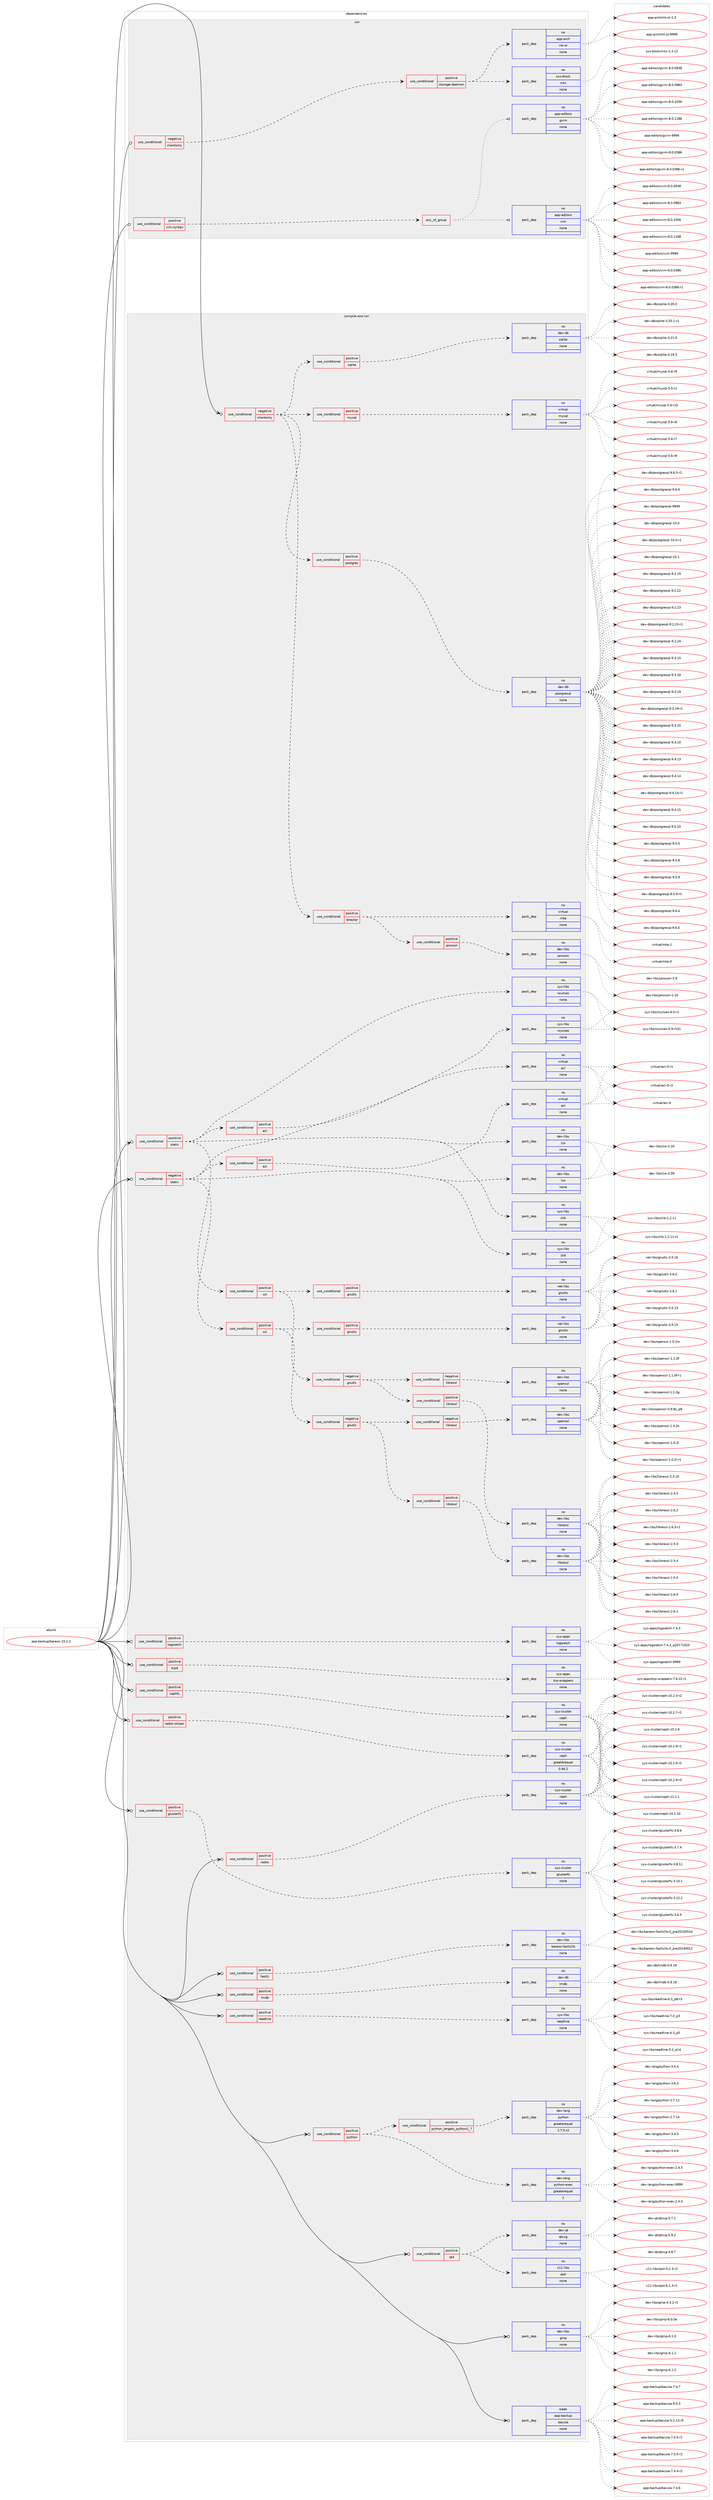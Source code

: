 digraph prolog {

# *************
# Graph options
# *************

newrank=true;
concentrate=true;
compound=true;
graph [rankdir=LR,fontname=Helvetica,fontsize=10,ranksep=1.5];#, ranksep=2.5, nodesep=0.2];
edge  [arrowhead=vee];
node  [fontname=Helvetica,fontsize=10];

# **********
# The ebuild
# **********

subgraph cluster_leftcol {
color=gray;
rank=same;
label=<<i>ebuild</i>>;
id [label="app-backup/bareos-15.2.2", color=red, width=4, href="../app-backup/bareos-15.2.2.svg"];
}

# ****************
# The dependencies
# ****************

subgraph cluster_midcol {
color=gray;
label=<<i>dependencies</i>>;
subgraph cluster_compile {
fillcolor="#eeeeee";
style=filled;
label=<<i>compile</i>>;
}
subgraph cluster_compileandrun {
fillcolor="#eeeeee";
style=filled;
label=<<i>compile and run</i>>;
subgraph cond2778 {
dependency9983 [label=<<TABLE BORDER="0" CELLBORDER="1" CELLSPACING="0" CELLPADDING="4"><TR><TD ROWSPAN="3" CELLPADDING="10">use_conditional</TD></TR><TR><TD>negative</TD></TR><TR><TD>clientonly</TD></TR></TABLE>>, shape=none, color=red];
subgraph cond2779 {
dependency9984 [label=<<TABLE BORDER="0" CELLBORDER="1" CELLSPACING="0" CELLPADDING="4"><TR><TD ROWSPAN="3" CELLPADDING="10">use_conditional</TD></TR><TR><TD>positive</TD></TR><TR><TD>postgres</TD></TR></TABLE>>, shape=none, color=red];
subgraph pack7016 {
dependency9985 [label=<<TABLE BORDER="0" CELLBORDER="1" CELLSPACING="0" CELLPADDING="4" WIDTH="220"><TR><TD ROWSPAN="6" CELLPADDING="30">pack_dep</TD></TR><TR><TD WIDTH="110">no</TD></TR><TR><TD>dev-db</TD></TR><TR><TD>postgresql</TD></TR><TR><TD>none</TD></TR><TR><TD></TD></TR></TABLE>>, shape=none, color=blue];
}
dependency9984:e -> dependency9985:w [weight=20,style="dashed",arrowhead="vee"];
}
dependency9983:e -> dependency9984:w [weight=20,style="dashed",arrowhead="vee"];
subgraph cond2780 {
dependency9986 [label=<<TABLE BORDER="0" CELLBORDER="1" CELLSPACING="0" CELLPADDING="4"><TR><TD ROWSPAN="3" CELLPADDING="10">use_conditional</TD></TR><TR><TD>positive</TD></TR><TR><TD>mysql</TD></TR></TABLE>>, shape=none, color=red];
subgraph pack7017 {
dependency9987 [label=<<TABLE BORDER="0" CELLBORDER="1" CELLSPACING="0" CELLPADDING="4" WIDTH="220"><TR><TD ROWSPAN="6" CELLPADDING="30">pack_dep</TD></TR><TR><TD WIDTH="110">no</TD></TR><TR><TD>virtual</TD></TR><TR><TD>mysql</TD></TR><TR><TD>none</TD></TR><TR><TD></TD></TR></TABLE>>, shape=none, color=blue];
}
dependency9986:e -> dependency9987:w [weight=20,style="dashed",arrowhead="vee"];
}
dependency9983:e -> dependency9986:w [weight=20,style="dashed",arrowhead="vee"];
subgraph cond2781 {
dependency9988 [label=<<TABLE BORDER="0" CELLBORDER="1" CELLSPACING="0" CELLPADDING="4"><TR><TD ROWSPAN="3" CELLPADDING="10">use_conditional</TD></TR><TR><TD>positive</TD></TR><TR><TD>sqlite</TD></TR></TABLE>>, shape=none, color=red];
subgraph pack7018 {
dependency9989 [label=<<TABLE BORDER="0" CELLBORDER="1" CELLSPACING="0" CELLPADDING="4" WIDTH="220"><TR><TD ROWSPAN="6" CELLPADDING="30">pack_dep</TD></TR><TR><TD WIDTH="110">no</TD></TR><TR><TD>dev-db</TD></TR><TR><TD>sqlite</TD></TR><TR><TD>none</TD></TR><TR><TD></TD></TR></TABLE>>, shape=none, color=blue];
}
dependency9988:e -> dependency9989:w [weight=20,style="dashed",arrowhead="vee"];
}
dependency9983:e -> dependency9988:w [weight=20,style="dashed",arrowhead="vee"];
subgraph cond2782 {
dependency9990 [label=<<TABLE BORDER="0" CELLBORDER="1" CELLSPACING="0" CELLPADDING="4"><TR><TD ROWSPAN="3" CELLPADDING="10">use_conditional</TD></TR><TR><TD>positive</TD></TR><TR><TD>director</TD></TR></TABLE>>, shape=none, color=red];
subgraph pack7019 {
dependency9991 [label=<<TABLE BORDER="0" CELLBORDER="1" CELLSPACING="0" CELLPADDING="4" WIDTH="220"><TR><TD ROWSPAN="6" CELLPADDING="30">pack_dep</TD></TR><TR><TD WIDTH="110">no</TD></TR><TR><TD>virtual</TD></TR><TR><TD>mta</TD></TR><TR><TD>none</TD></TR><TR><TD></TD></TR></TABLE>>, shape=none, color=blue];
}
dependency9990:e -> dependency9991:w [weight=20,style="dashed",arrowhead="vee"];
subgraph cond2783 {
dependency9992 [label=<<TABLE BORDER="0" CELLBORDER="1" CELLSPACING="0" CELLPADDING="4"><TR><TD ROWSPAN="3" CELLPADDING="10">use_conditional</TD></TR><TR><TD>positive</TD></TR><TR><TD>jansson</TD></TR></TABLE>>, shape=none, color=red];
subgraph pack7020 {
dependency9993 [label=<<TABLE BORDER="0" CELLBORDER="1" CELLSPACING="0" CELLPADDING="4" WIDTH="220"><TR><TD ROWSPAN="6" CELLPADDING="30">pack_dep</TD></TR><TR><TD WIDTH="110">no</TD></TR><TR><TD>dev-libs</TD></TR><TR><TD>jansson</TD></TR><TR><TD>none</TD></TR><TR><TD></TD></TR></TABLE>>, shape=none, color=blue];
}
dependency9992:e -> dependency9993:w [weight=20,style="dashed",arrowhead="vee"];
}
dependency9990:e -> dependency9992:w [weight=20,style="dashed",arrowhead="vee"];
}
dependency9983:e -> dependency9990:w [weight=20,style="dashed",arrowhead="vee"];
}
id:e -> dependency9983:w [weight=20,style="solid",arrowhead="odotvee"];
subgraph cond2784 {
dependency9994 [label=<<TABLE BORDER="0" CELLBORDER="1" CELLSPACING="0" CELLPADDING="4"><TR><TD ROWSPAN="3" CELLPADDING="10">use_conditional</TD></TR><TR><TD>negative</TD></TR><TR><TD>static</TD></TR></TABLE>>, shape=none, color=red];
subgraph cond2785 {
dependency9995 [label=<<TABLE BORDER="0" CELLBORDER="1" CELLSPACING="0" CELLPADDING="4"><TR><TD ROWSPAN="3" CELLPADDING="10">use_conditional</TD></TR><TR><TD>positive</TD></TR><TR><TD>acl</TD></TR></TABLE>>, shape=none, color=red];
subgraph pack7021 {
dependency9996 [label=<<TABLE BORDER="0" CELLBORDER="1" CELLSPACING="0" CELLPADDING="4" WIDTH="220"><TR><TD ROWSPAN="6" CELLPADDING="30">pack_dep</TD></TR><TR><TD WIDTH="110">no</TD></TR><TR><TD>virtual</TD></TR><TR><TD>acl</TD></TR><TR><TD>none</TD></TR><TR><TD></TD></TR></TABLE>>, shape=none, color=blue];
}
dependency9995:e -> dependency9996:w [weight=20,style="dashed",arrowhead="vee"];
}
dependency9994:e -> dependency9995:w [weight=20,style="dashed",arrowhead="vee"];
subgraph pack7022 {
dependency9997 [label=<<TABLE BORDER="0" CELLBORDER="1" CELLSPACING="0" CELLPADDING="4" WIDTH="220"><TR><TD ROWSPAN="6" CELLPADDING="30">pack_dep</TD></TR><TR><TD WIDTH="110">no</TD></TR><TR><TD>dev-libs</TD></TR><TR><TD>lzo</TD></TR><TR><TD>none</TD></TR><TR><TD></TD></TR></TABLE>>, shape=none, color=blue];
}
dependency9994:e -> dependency9997:w [weight=20,style="dashed",arrowhead="vee"];
subgraph cond2786 {
dependency9998 [label=<<TABLE BORDER="0" CELLBORDER="1" CELLSPACING="0" CELLPADDING="4"><TR><TD ROWSPAN="3" CELLPADDING="10">use_conditional</TD></TR><TR><TD>positive</TD></TR><TR><TD>ssl</TD></TR></TABLE>>, shape=none, color=red];
subgraph cond2787 {
dependency9999 [label=<<TABLE BORDER="0" CELLBORDER="1" CELLSPACING="0" CELLPADDING="4"><TR><TD ROWSPAN="3" CELLPADDING="10">use_conditional</TD></TR><TR><TD>negative</TD></TR><TR><TD>gnutls</TD></TR></TABLE>>, shape=none, color=red];
subgraph cond2788 {
dependency10000 [label=<<TABLE BORDER="0" CELLBORDER="1" CELLSPACING="0" CELLPADDING="4"><TR><TD ROWSPAN="3" CELLPADDING="10">use_conditional</TD></TR><TR><TD>negative</TD></TR><TR><TD>libressl</TD></TR></TABLE>>, shape=none, color=red];
subgraph pack7023 {
dependency10001 [label=<<TABLE BORDER="0" CELLBORDER="1" CELLSPACING="0" CELLPADDING="4" WIDTH="220"><TR><TD ROWSPAN="6" CELLPADDING="30">pack_dep</TD></TR><TR><TD WIDTH="110">no</TD></TR><TR><TD>dev-libs</TD></TR><TR><TD>openssl</TD></TR><TR><TD>none</TD></TR><TR><TD></TD></TR></TABLE>>, shape=none, color=blue];
}
dependency10000:e -> dependency10001:w [weight=20,style="dashed",arrowhead="vee"];
}
dependency9999:e -> dependency10000:w [weight=20,style="dashed",arrowhead="vee"];
subgraph cond2789 {
dependency10002 [label=<<TABLE BORDER="0" CELLBORDER="1" CELLSPACING="0" CELLPADDING="4"><TR><TD ROWSPAN="3" CELLPADDING="10">use_conditional</TD></TR><TR><TD>positive</TD></TR><TR><TD>libressl</TD></TR></TABLE>>, shape=none, color=red];
subgraph pack7024 {
dependency10003 [label=<<TABLE BORDER="0" CELLBORDER="1" CELLSPACING="0" CELLPADDING="4" WIDTH="220"><TR><TD ROWSPAN="6" CELLPADDING="30">pack_dep</TD></TR><TR><TD WIDTH="110">no</TD></TR><TR><TD>dev-libs</TD></TR><TR><TD>libressl</TD></TR><TR><TD>none</TD></TR><TR><TD></TD></TR></TABLE>>, shape=none, color=blue];
}
dependency10002:e -> dependency10003:w [weight=20,style="dashed",arrowhead="vee"];
}
dependency9999:e -> dependency10002:w [weight=20,style="dashed",arrowhead="vee"];
}
dependency9998:e -> dependency9999:w [weight=20,style="dashed",arrowhead="vee"];
subgraph cond2790 {
dependency10004 [label=<<TABLE BORDER="0" CELLBORDER="1" CELLSPACING="0" CELLPADDING="4"><TR><TD ROWSPAN="3" CELLPADDING="10">use_conditional</TD></TR><TR><TD>positive</TD></TR><TR><TD>gnutls</TD></TR></TABLE>>, shape=none, color=red];
subgraph pack7025 {
dependency10005 [label=<<TABLE BORDER="0" CELLBORDER="1" CELLSPACING="0" CELLPADDING="4" WIDTH="220"><TR><TD ROWSPAN="6" CELLPADDING="30">pack_dep</TD></TR><TR><TD WIDTH="110">no</TD></TR><TR><TD>net-libs</TD></TR><TR><TD>gnutls</TD></TR><TR><TD>none</TD></TR><TR><TD></TD></TR></TABLE>>, shape=none, color=blue];
}
dependency10004:e -> dependency10005:w [weight=20,style="dashed",arrowhead="vee"];
}
dependency9998:e -> dependency10004:w [weight=20,style="dashed",arrowhead="vee"];
}
dependency9994:e -> dependency9998:w [weight=20,style="dashed",arrowhead="vee"];
subgraph pack7026 {
dependency10006 [label=<<TABLE BORDER="0" CELLBORDER="1" CELLSPACING="0" CELLPADDING="4" WIDTH="220"><TR><TD ROWSPAN="6" CELLPADDING="30">pack_dep</TD></TR><TR><TD WIDTH="110">no</TD></TR><TR><TD>sys-libs</TD></TR><TR><TD>ncurses</TD></TR><TR><TD>none</TD></TR><TR><TD></TD></TR></TABLE>>, shape=none, color=blue];
}
dependency9994:e -> dependency10006:w [weight=20,style="dashed",arrowhead="vee"];
subgraph pack7027 {
dependency10007 [label=<<TABLE BORDER="0" CELLBORDER="1" CELLSPACING="0" CELLPADDING="4" WIDTH="220"><TR><TD ROWSPAN="6" CELLPADDING="30">pack_dep</TD></TR><TR><TD WIDTH="110">no</TD></TR><TR><TD>sys-libs</TD></TR><TR><TD>zlib</TD></TR><TR><TD>none</TD></TR><TR><TD></TD></TR></TABLE>>, shape=none, color=blue];
}
dependency9994:e -> dependency10007:w [weight=20,style="dashed",arrowhead="vee"];
}
id:e -> dependency9994:w [weight=20,style="solid",arrowhead="odotvee"];
subgraph cond2791 {
dependency10008 [label=<<TABLE BORDER="0" CELLBORDER="1" CELLSPACING="0" CELLPADDING="4"><TR><TD ROWSPAN="3" CELLPADDING="10">use_conditional</TD></TR><TR><TD>positive</TD></TR><TR><TD>cephfs</TD></TR></TABLE>>, shape=none, color=red];
subgraph pack7028 {
dependency10009 [label=<<TABLE BORDER="0" CELLBORDER="1" CELLSPACING="0" CELLPADDING="4" WIDTH="220"><TR><TD ROWSPAN="6" CELLPADDING="30">pack_dep</TD></TR><TR><TD WIDTH="110">no</TD></TR><TR><TD>sys-cluster</TD></TR><TR><TD>ceph</TD></TR><TR><TD>none</TD></TR><TR><TD></TD></TR></TABLE>>, shape=none, color=blue];
}
dependency10008:e -> dependency10009:w [weight=20,style="dashed",arrowhead="vee"];
}
id:e -> dependency10008:w [weight=20,style="solid",arrowhead="odotvee"];
subgraph cond2792 {
dependency10010 [label=<<TABLE BORDER="0" CELLBORDER="1" CELLSPACING="0" CELLPADDING="4"><TR><TD ROWSPAN="3" CELLPADDING="10">use_conditional</TD></TR><TR><TD>positive</TD></TR><TR><TD>fastlz</TD></TR></TABLE>>, shape=none, color=red];
subgraph pack7029 {
dependency10011 [label=<<TABLE BORDER="0" CELLBORDER="1" CELLSPACING="0" CELLPADDING="4" WIDTH="220"><TR><TD ROWSPAN="6" CELLPADDING="30">pack_dep</TD></TR><TR><TD WIDTH="110">no</TD></TR><TR><TD>dev-libs</TD></TR><TR><TD>bareos-fastlzlib</TD></TR><TR><TD>none</TD></TR><TR><TD></TD></TR></TABLE>>, shape=none, color=blue];
}
dependency10010:e -> dependency10011:w [weight=20,style="dashed",arrowhead="vee"];
}
id:e -> dependency10010:w [weight=20,style="solid",arrowhead="odotvee"];
subgraph cond2793 {
dependency10012 [label=<<TABLE BORDER="0" CELLBORDER="1" CELLSPACING="0" CELLPADDING="4"><TR><TD ROWSPAN="3" CELLPADDING="10">use_conditional</TD></TR><TR><TD>positive</TD></TR><TR><TD>glusterfs</TD></TR></TABLE>>, shape=none, color=red];
subgraph pack7030 {
dependency10013 [label=<<TABLE BORDER="0" CELLBORDER="1" CELLSPACING="0" CELLPADDING="4" WIDTH="220"><TR><TD ROWSPAN="6" CELLPADDING="30">pack_dep</TD></TR><TR><TD WIDTH="110">no</TD></TR><TR><TD>sys-cluster</TD></TR><TR><TD>glusterfs</TD></TR><TR><TD>none</TD></TR><TR><TD></TD></TR></TABLE>>, shape=none, color=blue];
}
dependency10012:e -> dependency10013:w [weight=20,style="dashed",arrowhead="vee"];
}
id:e -> dependency10012:w [weight=20,style="solid",arrowhead="odotvee"];
subgraph cond2794 {
dependency10014 [label=<<TABLE BORDER="0" CELLBORDER="1" CELLSPACING="0" CELLPADDING="4"><TR><TD ROWSPAN="3" CELLPADDING="10">use_conditional</TD></TR><TR><TD>positive</TD></TR><TR><TD>lmdb</TD></TR></TABLE>>, shape=none, color=red];
subgraph pack7031 {
dependency10015 [label=<<TABLE BORDER="0" CELLBORDER="1" CELLSPACING="0" CELLPADDING="4" WIDTH="220"><TR><TD ROWSPAN="6" CELLPADDING="30">pack_dep</TD></TR><TR><TD WIDTH="110">no</TD></TR><TR><TD>dev-db</TD></TR><TR><TD>lmdb</TD></TR><TR><TD>none</TD></TR><TR><TD></TD></TR></TABLE>>, shape=none, color=blue];
}
dependency10014:e -> dependency10015:w [weight=20,style="dashed",arrowhead="vee"];
}
id:e -> dependency10014:w [weight=20,style="solid",arrowhead="odotvee"];
subgraph cond2795 {
dependency10016 [label=<<TABLE BORDER="0" CELLBORDER="1" CELLSPACING="0" CELLPADDING="4"><TR><TD ROWSPAN="3" CELLPADDING="10">use_conditional</TD></TR><TR><TD>positive</TD></TR><TR><TD>logwatch</TD></TR></TABLE>>, shape=none, color=red];
subgraph pack7032 {
dependency10017 [label=<<TABLE BORDER="0" CELLBORDER="1" CELLSPACING="0" CELLPADDING="4" WIDTH="220"><TR><TD ROWSPAN="6" CELLPADDING="30">pack_dep</TD></TR><TR><TD WIDTH="110">no</TD></TR><TR><TD>sys-apps</TD></TR><TR><TD>logwatch</TD></TR><TR><TD>none</TD></TR><TR><TD></TD></TR></TABLE>>, shape=none, color=blue];
}
dependency10016:e -> dependency10017:w [weight=20,style="dashed",arrowhead="vee"];
}
id:e -> dependency10016:w [weight=20,style="solid",arrowhead="odotvee"];
subgraph cond2796 {
dependency10018 [label=<<TABLE BORDER="0" CELLBORDER="1" CELLSPACING="0" CELLPADDING="4"><TR><TD ROWSPAN="3" CELLPADDING="10">use_conditional</TD></TR><TR><TD>positive</TD></TR><TR><TD>python</TD></TR></TABLE>>, shape=none, color=red];
subgraph cond2797 {
dependency10019 [label=<<TABLE BORDER="0" CELLBORDER="1" CELLSPACING="0" CELLPADDING="4"><TR><TD ROWSPAN="3" CELLPADDING="10">use_conditional</TD></TR><TR><TD>positive</TD></TR><TR><TD>python_targets_python2_7</TD></TR></TABLE>>, shape=none, color=red];
subgraph pack7033 {
dependency10020 [label=<<TABLE BORDER="0" CELLBORDER="1" CELLSPACING="0" CELLPADDING="4" WIDTH="220"><TR><TD ROWSPAN="6" CELLPADDING="30">pack_dep</TD></TR><TR><TD WIDTH="110">no</TD></TR><TR><TD>dev-lang</TD></TR><TR><TD>python</TD></TR><TR><TD>greaterequal</TD></TR><TR><TD>2.7.5-r2</TD></TR></TABLE>>, shape=none, color=blue];
}
dependency10019:e -> dependency10020:w [weight=20,style="dashed",arrowhead="vee"];
}
dependency10018:e -> dependency10019:w [weight=20,style="dashed",arrowhead="vee"];
subgraph pack7034 {
dependency10021 [label=<<TABLE BORDER="0" CELLBORDER="1" CELLSPACING="0" CELLPADDING="4" WIDTH="220"><TR><TD ROWSPAN="6" CELLPADDING="30">pack_dep</TD></TR><TR><TD WIDTH="110">no</TD></TR><TR><TD>dev-lang</TD></TR><TR><TD>python-exec</TD></TR><TR><TD>greaterequal</TD></TR><TR><TD>2</TD></TR></TABLE>>, shape=none, color=blue];
}
dependency10018:e -> dependency10021:w [weight=20,style="dashed",arrowhead="vee"];
}
id:e -> dependency10018:w [weight=20,style="solid",arrowhead="odotvee"];
subgraph cond2798 {
dependency10022 [label=<<TABLE BORDER="0" CELLBORDER="1" CELLSPACING="0" CELLPADDING="4"><TR><TD ROWSPAN="3" CELLPADDING="10">use_conditional</TD></TR><TR><TD>positive</TD></TR><TR><TD>qt4</TD></TR></TABLE>>, shape=none, color=red];
subgraph pack7035 {
dependency10023 [label=<<TABLE BORDER="0" CELLBORDER="1" CELLSPACING="0" CELLPADDING="4" WIDTH="220"><TR><TD ROWSPAN="6" CELLPADDING="30">pack_dep</TD></TR><TR><TD WIDTH="110">no</TD></TR><TR><TD>dev-qt</TD></TR><TR><TD>qtsvg</TD></TR><TR><TD>none</TD></TR><TR><TD></TD></TR></TABLE>>, shape=none, color=blue];
}
dependency10022:e -> dependency10023:w [weight=20,style="dashed",arrowhead="vee"];
subgraph pack7036 {
dependency10024 [label=<<TABLE BORDER="0" CELLBORDER="1" CELLSPACING="0" CELLPADDING="4" WIDTH="220"><TR><TD ROWSPAN="6" CELLPADDING="30">pack_dep</TD></TR><TR><TD WIDTH="110">no</TD></TR><TR><TD>x11-libs</TD></TR><TR><TD>qwt</TD></TR><TR><TD>none</TD></TR><TR><TD></TD></TR></TABLE>>, shape=none, color=blue];
}
dependency10022:e -> dependency10024:w [weight=20,style="dashed",arrowhead="vee"];
}
id:e -> dependency10022:w [weight=20,style="solid",arrowhead="odotvee"];
subgraph cond2799 {
dependency10025 [label=<<TABLE BORDER="0" CELLBORDER="1" CELLSPACING="0" CELLPADDING="4"><TR><TD ROWSPAN="3" CELLPADDING="10">use_conditional</TD></TR><TR><TD>positive</TD></TR><TR><TD>rados</TD></TR></TABLE>>, shape=none, color=red];
subgraph pack7037 {
dependency10026 [label=<<TABLE BORDER="0" CELLBORDER="1" CELLSPACING="0" CELLPADDING="4" WIDTH="220"><TR><TD ROWSPAN="6" CELLPADDING="30">pack_dep</TD></TR><TR><TD WIDTH="110">no</TD></TR><TR><TD>sys-cluster</TD></TR><TR><TD>ceph</TD></TR><TR><TD>none</TD></TR><TR><TD></TD></TR></TABLE>>, shape=none, color=blue];
}
dependency10025:e -> dependency10026:w [weight=20,style="dashed",arrowhead="vee"];
}
id:e -> dependency10025:w [weight=20,style="solid",arrowhead="odotvee"];
subgraph cond2800 {
dependency10027 [label=<<TABLE BORDER="0" CELLBORDER="1" CELLSPACING="0" CELLPADDING="4"><TR><TD ROWSPAN="3" CELLPADDING="10">use_conditional</TD></TR><TR><TD>positive</TD></TR><TR><TD>rados-striper</TD></TR></TABLE>>, shape=none, color=red];
subgraph pack7038 {
dependency10028 [label=<<TABLE BORDER="0" CELLBORDER="1" CELLSPACING="0" CELLPADDING="4" WIDTH="220"><TR><TD ROWSPAN="6" CELLPADDING="30">pack_dep</TD></TR><TR><TD WIDTH="110">no</TD></TR><TR><TD>sys-cluster</TD></TR><TR><TD>ceph</TD></TR><TR><TD>greaterequal</TD></TR><TR><TD>0.94.2</TD></TR></TABLE>>, shape=none, color=blue];
}
dependency10027:e -> dependency10028:w [weight=20,style="dashed",arrowhead="vee"];
}
id:e -> dependency10027:w [weight=20,style="solid",arrowhead="odotvee"];
subgraph cond2801 {
dependency10029 [label=<<TABLE BORDER="0" CELLBORDER="1" CELLSPACING="0" CELLPADDING="4"><TR><TD ROWSPAN="3" CELLPADDING="10">use_conditional</TD></TR><TR><TD>positive</TD></TR><TR><TD>readline</TD></TR></TABLE>>, shape=none, color=red];
subgraph pack7039 {
dependency10030 [label=<<TABLE BORDER="0" CELLBORDER="1" CELLSPACING="0" CELLPADDING="4" WIDTH="220"><TR><TD ROWSPAN="6" CELLPADDING="30">pack_dep</TD></TR><TR><TD WIDTH="110">no</TD></TR><TR><TD>sys-libs</TD></TR><TR><TD>readline</TD></TR><TR><TD>none</TD></TR><TR><TD></TD></TR></TABLE>>, shape=none, color=blue];
}
dependency10029:e -> dependency10030:w [weight=20,style="dashed",arrowhead="vee"];
}
id:e -> dependency10029:w [weight=20,style="solid",arrowhead="odotvee"];
subgraph cond2802 {
dependency10031 [label=<<TABLE BORDER="0" CELLBORDER="1" CELLSPACING="0" CELLPADDING="4"><TR><TD ROWSPAN="3" CELLPADDING="10">use_conditional</TD></TR><TR><TD>positive</TD></TR><TR><TD>static</TD></TR></TABLE>>, shape=none, color=red];
subgraph cond2803 {
dependency10032 [label=<<TABLE BORDER="0" CELLBORDER="1" CELLSPACING="0" CELLPADDING="4"><TR><TD ROWSPAN="3" CELLPADDING="10">use_conditional</TD></TR><TR><TD>positive</TD></TR><TR><TD>acl</TD></TR></TABLE>>, shape=none, color=red];
subgraph pack7040 {
dependency10033 [label=<<TABLE BORDER="0" CELLBORDER="1" CELLSPACING="0" CELLPADDING="4" WIDTH="220"><TR><TD ROWSPAN="6" CELLPADDING="30">pack_dep</TD></TR><TR><TD WIDTH="110">no</TD></TR><TR><TD>virtual</TD></TR><TR><TD>acl</TD></TR><TR><TD>none</TD></TR><TR><TD></TD></TR></TABLE>>, shape=none, color=blue];
}
dependency10032:e -> dependency10033:w [weight=20,style="dashed",arrowhead="vee"];
}
dependency10031:e -> dependency10032:w [weight=20,style="dashed",arrowhead="vee"];
subgraph pack7041 {
dependency10034 [label=<<TABLE BORDER="0" CELLBORDER="1" CELLSPACING="0" CELLPADDING="4" WIDTH="220"><TR><TD ROWSPAN="6" CELLPADDING="30">pack_dep</TD></TR><TR><TD WIDTH="110">no</TD></TR><TR><TD>sys-libs</TD></TR><TR><TD>zlib</TD></TR><TR><TD>none</TD></TR><TR><TD></TD></TR></TABLE>>, shape=none, color=blue];
}
dependency10031:e -> dependency10034:w [weight=20,style="dashed",arrowhead="vee"];
subgraph pack7042 {
dependency10035 [label=<<TABLE BORDER="0" CELLBORDER="1" CELLSPACING="0" CELLPADDING="4" WIDTH="220"><TR><TD ROWSPAN="6" CELLPADDING="30">pack_dep</TD></TR><TR><TD WIDTH="110">no</TD></TR><TR><TD>dev-libs</TD></TR><TR><TD>lzo</TD></TR><TR><TD>none</TD></TR><TR><TD></TD></TR></TABLE>>, shape=none, color=blue];
}
dependency10031:e -> dependency10035:w [weight=20,style="dashed",arrowhead="vee"];
subgraph pack7043 {
dependency10036 [label=<<TABLE BORDER="0" CELLBORDER="1" CELLSPACING="0" CELLPADDING="4" WIDTH="220"><TR><TD ROWSPAN="6" CELLPADDING="30">pack_dep</TD></TR><TR><TD WIDTH="110">no</TD></TR><TR><TD>sys-libs</TD></TR><TR><TD>ncurses</TD></TR><TR><TD>none</TD></TR><TR><TD></TD></TR></TABLE>>, shape=none, color=blue];
}
dependency10031:e -> dependency10036:w [weight=20,style="dashed",arrowhead="vee"];
subgraph cond2804 {
dependency10037 [label=<<TABLE BORDER="0" CELLBORDER="1" CELLSPACING="0" CELLPADDING="4"><TR><TD ROWSPAN="3" CELLPADDING="10">use_conditional</TD></TR><TR><TD>positive</TD></TR><TR><TD>ssl</TD></TR></TABLE>>, shape=none, color=red];
subgraph cond2805 {
dependency10038 [label=<<TABLE BORDER="0" CELLBORDER="1" CELLSPACING="0" CELLPADDING="4"><TR><TD ROWSPAN="3" CELLPADDING="10">use_conditional</TD></TR><TR><TD>negative</TD></TR><TR><TD>gnutls</TD></TR></TABLE>>, shape=none, color=red];
subgraph cond2806 {
dependency10039 [label=<<TABLE BORDER="0" CELLBORDER="1" CELLSPACING="0" CELLPADDING="4"><TR><TD ROWSPAN="3" CELLPADDING="10">use_conditional</TD></TR><TR><TD>negative</TD></TR><TR><TD>libressl</TD></TR></TABLE>>, shape=none, color=red];
subgraph pack7044 {
dependency10040 [label=<<TABLE BORDER="0" CELLBORDER="1" CELLSPACING="0" CELLPADDING="4" WIDTH="220"><TR><TD ROWSPAN="6" CELLPADDING="30">pack_dep</TD></TR><TR><TD WIDTH="110">no</TD></TR><TR><TD>dev-libs</TD></TR><TR><TD>openssl</TD></TR><TR><TD>none</TD></TR><TR><TD></TD></TR></TABLE>>, shape=none, color=blue];
}
dependency10039:e -> dependency10040:w [weight=20,style="dashed",arrowhead="vee"];
}
dependency10038:e -> dependency10039:w [weight=20,style="dashed",arrowhead="vee"];
subgraph cond2807 {
dependency10041 [label=<<TABLE BORDER="0" CELLBORDER="1" CELLSPACING="0" CELLPADDING="4"><TR><TD ROWSPAN="3" CELLPADDING="10">use_conditional</TD></TR><TR><TD>positive</TD></TR><TR><TD>libressl</TD></TR></TABLE>>, shape=none, color=red];
subgraph pack7045 {
dependency10042 [label=<<TABLE BORDER="0" CELLBORDER="1" CELLSPACING="0" CELLPADDING="4" WIDTH="220"><TR><TD ROWSPAN="6" CELLPADDING="30">pack_dep</TD></TR><TR><TD WIDTH="110">no</TD></TR><TR><TD>dev-libs</TD></TR><TR><TD>libressl</TD></TR><TR><TD>none</TD></TR><TR><TD></TD></TR></TABLE>>, shape=none, color=blue];
}
dependency10041:e -> dependency10042:w [weight=20,style="dashed",arrowhead="vee"];
}
dependency10038:e -> dependency10041:w [weight=20,style="dashed",arrowhead="vee"];
}
dependency10037:e -> dependency10038:w [weight=20,style="dashed",arrowhead="vee"];
subgraph cond2808 {
dependency10043 [label=<<TABLE BORDER="0" CELLBORDER="1" CELLSPACING="0" CELLPADDING="4"><TR><TD ROWSPAN="3" CELLPADDING="10">use_conditional</TD></TR><TR><TD>positive</TD></TR><TR><TD>gnutls</TD></TR></TABLE>>, shape=none, color=red];
subgraph pack7046 {
dependency10044 [label=<<TABLE BORDER="0" CELLBORDER="1" CELLSPACING="0" CELLPADDING="4" WIDTH="220"><TR><TD ROWSPAN="6" CELLPADDING="30">pack_dep</TD></TR><TR><TD WIDTH="110">no</TD></TR><TR><TD>net-libs</TD></TR><TR><TD>gnutls</TD></TR><TR><TD>none</TD></TR><TR><TD></TD></TR></TABLE>>, shape=none, color=blue];
}
dependency10043:e -> dependency10044:w [weight=20,style="dashed",arrowhead="vee"];
}
dependency10037:e -> dependency10043:w [weight=20,style="dashed",arrowhead="vee"];
}
dependency10031:e -> dependency10037:w [weight=20,style="dashed",arrowhead="vee"];
}
id:e -> dependency10031:w [weight=20,style="solid",arrowhead="odotvee"];
subgraph cond2809 {
dependency10045 [label=<<TABLE BORDER="0" CELLBORDER="1" CELLSPACING="0" CELLPADDING="4"><TR><TD ROWSPAN="3" CELLPADDING="10">use_conditional</TD></TR><TR><TD>positive</TD></TR><TR><TD>tcpd</TD></TR></TABLE>>, shape=none, color=red];
subgraph pack7047 {
dependency10046 [label=<<TABLE BORDER="0" CELLBORDER="1" CELLSPACING="0" CELLPADDING="4" WIDTH="220"><TR><TD ROWSPAN="6" CELLPADDING="30">pack_dep</TD></TR><TR><TD WIDTH="110">no</TD></TR><TR><TD>sys-apps</TD></TR><TR><TD>tcp-wrappers</TD></TR><TR><TD>none</TD></TR><TR><TD></TD></TR></TABLE>>, shape=none, color=blue];
}
dependency10045:e -> dependency10046:w [weight=20,style="dashed",arrowhead="vee"];
}
id:e -> dependency10045:w [weight=20,style="solid",arrowhead="odotvee"];
subgraph pack7048 {
dependency10047 [label=<<TABLE BORDER="0" CELLBORDER="1" CELLSPACING="0" CELLPADDING="4" WIDTH="220"><TR><TD ROWSPAN="6" CELLPADDING="30">pack_dep</TD></TR><TR><TD WIDTH="110">no</TD></TR><TR><TD>dev-libs</TD></TR><TR><TD>gmp</TD></TR><TR><TD>none</TD></TR><TR><TD></TD></TR></TABLE>>, shape=none, color=blue];
}
id:e -> dependency10047:w [weight=20,style="solid",arrowhead="odotvee"];
subgraph pack7049 {
dependency10048 [label=<<TABLE BORDER="0" CELLBORDER="1" CELLSPACING="0" CELLPADDING="4" WIDTH="220"><TR><TD ROWSPAN="6" CELLPADDING="30">pack_dep</TD></TR><TR><TD WIDTH="110">weak</TD></TR><TR><TD>app-backup</TD></TR><TR><TD>bacula</TD></TR><TR><TD>none</TD></TR><TR><TD></TD></TR></TABLE>>, shape=none, color=blue];
}
id:e -> dependency10048:w [weight=20,style="solid",arrowhead="odotvee"];
}
subgraph cluster_run {
fillcolor="#eeeeee";
style=filled;
label=<<i>run</i>>;
subgraph cond2810 {
dependency10049 [label=<<TABLE BORDER="0" CELLBORDER="1" CELLSPACING="0" CELLPADDING="4"><TR><TD ROWSPAN="3" CELLPADDING="10">use_conditional</TD></TR><TR><TD>negative</TD></TR><TR><TD>clientonly</TD></TR></TABLE>>, shape=none, color=red];
subgraph cond2811 {
dependency10050 [label=<<TABLE BORDER="0" CELLBORDER="1" CELLSPACING="0" CELLPADDING="4"><TR><TD ROWSPAN="3" CELLPADDING="10">use_conditional</TD></TR><TR><TD>positive</TD></TR><TR><TD>storage-daemon</TD></TR></TABLE>>, shape=none, color=red];
subgraph pack7050 {
dependency10051 [label=<<TABLE BORDER="0" CELLBORDER="1" CELLSPACING="0" CELLPADDING="4" WIDTH="220"><TR><TD ROWSPAN="6" CELLPADDING="30">pack_dep</TD></TR><TR><TD WIDTH="110">no</TD></TR><TR><TD>sys-block</TD></TR><TR><TD>mtx</TD></TR><TR><TD>none</TD></TR><TR><TD></TD></TR></TABLE>>, shape=none, color=blue];
}
dependency10050:e -> dependency10051:w [weight=20,style="dashed",arrowhead="vee"];
subgraph pack7051 {
dependency10052 [label=<<TABLE BORDER="0" CELLBORDER="1" CELLSPACING="0" CELLPADDING="4" WIDTH="220"><TR><TD ROWSPAN="6" CELLPADDING="30">pack_dep</TD></TR><TR><TD WIDTH="110">no</TD></TR><TR><TD>app-arch</TD></TR><TR><TD>mt-st</TD></TR><TR><TD>none</TD></TR><TR><TD></TD></TR></TABLE>>, shape=none, color=blue];
}
dependency10050:e -> dependency10052:w [weight=20,style="dashed",arrowhead="vee"];
}
dependency10049:e -> dependency10050:w [weight=20,style="dashed",arrowhead="vee"];
}
id:e -> dependency10049:w [weight=20,style="solid",arrowhead="odot"];
subgraph cond2812 {
dependency10053 [label=<<TABLE BORDER="0" CELLBORDER="1" CELLSPACING="0" CELLPADDING="4"><TR><TD ROWSPAN="3" CELLPADDING="10">use_conditional</TD></TR><TR><TD>positive</TD></TR><TR><TD>vim-syntax</TD></TR></TABLE>>, shape=none, color=red];
subgraph any185 {
dependency10054 [label=<<TABLE BORDER="0" CELLBORDER="1" CELLSPACING="0" CELLPADDING="4"><TR><TD CELLPADDING="10">any_of_group</TD></TR></TABLE>>, shape=none, color=red];subgraph pack7052 {
dependency10055 [label=<<TABLE BORDER="0" CELLBORDER="1" CELLSPACING="0" CELLPADDING="4" WIDTH="220"><TR><TD ROWSPAN="6" CELLPADDING="30">pack_dep</TD></TR><TR><TD WIDTH="110">no</TD></TR><TR><TD>app-editors</TD></TR><TR><TD>vim</TD></TR><TR><TD>none</TD></TR><TR><TD></TD></TR></TABLE>>, shape=none, color=blue];
}
dependency10054:e -> dependency10055:w [weight=20,style="dotted",arrowhead="oinv"];
subgraph pack7053 {
dependency10056 [label=<<TABLE BORDER="0" CELLBORDER="1" CELLSPACING="0" CELLPADDING="4" WIDTH="220"><TR><TD ROWSPAN="6" CELLPADDING="30">pack_dep</TD></TR><TR><TD WIDTH="110">no</TD></TR><TR><TD>app-editors</TD></TR><TR><TD>gvim</TD></TR><TR><TD>none</TD></TR><TR><TD></TD></TR></TABLE>>, shape=none, color=blue];
}
dependency10054:e -> dependency10056:w [weight=20,style="dotted",arrowhead="oinv"];
}
dependency10053:e -> dependency10054:w [weight=20,style="dashed",arrowhead="vee"];
}
id:e -> dependency10053:w [weight=20,style="solid",arrowhead="odot"];
}
}

# **************
# The candidates
# **************

subgraph cluster_choices {
rank=same;
color=gray;
label=<<i>candidates</i>>;

subgraph choice7016 {
color=black;
nodesep=1;
choice1001011184510098471121111151161031141011151131084549484648 [label="dev-db/postgresql-10.0", color=red, width=4,href="../dev-db/postgresql-10.0.svg"];
choice10010111845100984711211111511610311410111511310845494846484511449 [label="dev-db/postgresql-10.0-r1", color=red, width=4,href="../dev-db/postgresql-10.0-r1.svg"];
choice1001011184510098471121111151161031141011151131084549484649 [label="dev-db/postgresql-10.1", color=red, width=4,href="../dev-db/postgresql-10.1.svg"];
choice10010111845100984711211111511610311410111511310845574650464957 [label="dev-db/postgresql-9.2.19", color=red, width=4,href="../dev-db/postgresql-9.2.19.svg"];
choice10010111845100984711211111511610311410111511310845574650465050 [label="dev-db/postgresql-9.2.22", color=red, width=4,href="../dev-db/postgresql-9.2.22.svg"];
choice10010111845100984711211111511610311410111511310845574650465051 [label="dev-db/postgresql-9.2.23", color=red, width=4,href="../dev-db/postgresql-9.2.23.svg"];
choice100101118451009847112111115116103114101115113108455746504650514511449 [label="dev-db/postgresql-9.2.23-r1", color=red, width=4,href="../dev-db/postgresql-9.2.23-r1.svg"];
choice10010111845100984711211111511610311410111511310845574650465052 [label="dev-db/postgresql-9.2.24", color=red, width=4,href="../dev-db/postgresql-9.2.24.svg"];
choice10010111845100984711211111511610311410111511310845574651464953 [label="dev-db/postgresql-9.3.15", color=red, width=4,href="../dev-db/postgresql-9.3.15.svg"];
choice10010111845100984711211111511610311410111511310845574651464956 [label="dev-db/postgresql-9.3.18", color=red, width=4,href="../dev-db/postgresql-9.3.18.svg"];
choice10010111845100984711211111511610311410111511310845574651464957 [label="dev-db/postgresql-9.3.19", color=red, width=4,href="../dev-db/postgresql-9.3.19.svg"];
choice100101118451009847112111115116103114101115113108455746514649574511449 [label="dev-db/postgresql-9.3.19-r1", color=red, width=4,href="../dev-db/postgresql-9.3.19-r1.svg"];
choice10010111845100984711211111511610311410111511310845574651465048 [label="dev-db/postgresql-9.3.20", color=red, width=4,href="../dev-db/postgresql-9.3.20.svg"];
choice10010111845100984711211111511610311410111511310845574652464948 [label="dev-db/postgresql-9.4.10", color=red, width=4,href="../dev-db/postgresql-9.4.10.svg"];
choice10010111845100984711211111511610311410111511310845574652464951 [label="dev-db/postgresql-9.4.13", color=red, width=4,href="../dev-db/postgresql-9.4.13.svg"];
choice10010111845100984711211111511610311410111511310845574652464952 [label="dev-db/postgresql-9.4.14", color=red, width=4,href="../dev-db/postgresql-9.4.14.svg"];
choice100101118451009847112111115116103114101115113108455746524649524511449 [label="dev-db/postgresql-9.4.14-r1", color=red, width=4,href="../dev-db/postgresql-9.4.14-r1.svg"];
choice10010111845100984711211111511610311410111511310845574652464953 [label="dev-db/postgresql-9.4.15", color=red, width=4,href="../dev-db/postgresql-9.4.15.svg"];
choice10010111845100984711211111511610311410111511310845574653464948 [label="dev-db/postgresql-9.5.10", color=red, width=4,href="../dev-db/postgresql-9.5.10.svg"];
choice100101118451009847112111115116103114101115113108455746534653 [label="dev-db/postgresql-9.5.5", color=red, width=4,href="../dev-db/postgresql-9.5.5.svg"];
choice100101118451009847112111115116103114101115113108455746534656 [label="dev-db/postgresql-9.5.8", color=red, width=4,href="../dev-db/postgresql-9.5.8.svg"];
choice100101118451009847112111115116103114101115113108455746534657 [label="dev-db/postgresql-9.5.9", color=red, width=4,href="../dev-db/postgresql-9.5.9.svg"];
choice1001011184510098471121111151161031141011151131084557465346574511449 [label="dev-db/postgresql-9.5.9-r1", color=red, width=4,href="../dev-db/postgresql-9.5.9-r1.svg"];
choice100101118451009847112111115116103114101115113108455746544652 [label="dev-db/postgresql-9.6.4", color=red, width=4,href="../dev-db/postgresql-9.6.4.svg"];
choice100101118451009847112111115116103114101115113108455746544653 [label="dev-db/postgresql-9.6.5", color=red, width=4,href="../dev-db/postgresql-9.6.5.svg"];
choice1001011184510098471121111151161031141011151131084557465446534511449 [label="dev-db/postgresql-9.6.5-r1", color=red, width=4,href="../dev-db/postgresql-9.6.5-r1.svg"];
choice100101118451009847112111115116103114101115113108455746544654 [label="dev-db/postgresql-9.6.6", color=red, width=4,href="../dev-db/postgresql-9.6.6.svg"];
choice1001011184510098471121111151161031141011151131084557575757 [label="dev-db/postgresql-9999", color=red, width=4,href="../dev-db/postgresql-9999.svg"];
dependency9985:e -> choice1001011184510098471121111151161031141011151131084549484648:w [style=dotted,weight="100"];
dependency9985:e -> choice10010111845100984711211111511610311410111511310845494846484511449:w [style=dotted,weight="100"];
dependency9985:e -> choice1001011184510098471121111151161031141011151131084549484649:w [style=dotted,weight="100"];
dependency9985:e -> choice10010111845100984711211111511610311410111511310845574650464957:w [style=dotted,weight="100"];
dependency9985:e -> choice10010111845100984711211111511610311410111511310845574650465050:w [style=dotted,weight="100"];
dependency9985:e -> choice10010111845100984711211111511610311410111511310845574650465051:w [style=dotted,weight="100"];
dependency9985:e -> choice100101118451009847112111115116103114101115113108455746504650514511449:w [style=dotted,weight="100"];
dependency9985:e -> choice10010111845100984711211111511610311410111511310845574650465052:w [style=dotted,weight="100"];
dependency9985:e -> choice10010111845100984711211111511610311410111511310845574651464953:w [style=dotted,weight="100"];
dependency9985:e -> choice10010111845100984711211111511610311410111511310845574651464956:w [style=dotted,weight="100"];
dependency9985:e -> choice10010111845100984711211111511610311410111511310845574651464957:w [style=dotted,weight="100"];
dependency9985:e -> choice100101118451009847112111115116103114101115113108455746514649574511449:w [style=dotted,weight="100"];
dependency9985:e -> choice10010111845100984711211111511610311410111511310845574651465048:w [style=dotted,weight="100"];
dependency9985:e -> choice10010111845100984711211111511610311410111511310845574652464948:w [style=dotted,weight="100"];
dependency9985:e -> choice10010111845100984711211111511610311410111511310845574652464951:w [style=dotted,weight="100"];
dependency9985:e -> choice10010111845100984711211111511610311410111511310845574652464952:w [style=dotted,weight="100"];
dependency9985:e -> choice100101118451009847112111115116103114101115113108455746524649524511449:w [style=dotted,weight="100"];
dependency9985:e -> choice10010111845100984711211111511610311410111511310845574652464953:w [style=dotted,weight="100"];
dependency9985:e -> choice10010111845100984711211111511610311410111511310845574653464948:w [style=dotted,weight="100"];
dependency9985:e -> choice100101118451009847112111115116103114101115113108455746534653:w [style=dotted,weight="100"];
dependency9985:e -> choice100101118451009847112111115116103114101115113108455746534656:w [style=dotted,weight="100"];
dependency9985:e -> choice100101118451009847112111115116103114101115113108455746534657:w [style=dotted,weight="100"];
dependency9985:e -> choice1001011184510098471121111151161031141011151131084557465346574511449:w [style=dotted,weight="100"];
dependency9985:e -> choice100101118451009847112111115116103114101115113108455746544652:w [style=dotted,weight="100"];
dependency9985:e -> choice100101118451009847112111115116103114101115113108455746544653:w [style=dotted,weight="100"];
dependency9985:e -> choice1001011184510098471121111151161031141011151131084557465446534511449:w [style=dotted,weight="100"];
dependency9985:e -> choice100101118451009847112111115116103114101115113108455746544654:w [style=dotted,weight="100"];
dependency9985:e -> choice1001011184510098471121111151161031141011151131084557575757:w [style=dotted,weight="100"];
}
subgraph choice7017 {
color=black;
nodesep=1;
choice1181051141161179710847109121115113108455346534511449 [label="virtual/mysql-5.5-r1", color=red, width=4,href="../virtual/mysql-5.5-r1.svg"];
choice118105114116117971084710912111511310845534654451144948 [label="virtual/mysql-5.6-r10", color=red, width=4,href="../virtual/mysql-5.6-r10.svg"];
choice1181051141161179710847109121115113108455346544511454 [label="virtual/mysql-5.6-r6", color=red, width=4,href="../virtual/mysql-5.6-r6.svg"];
choice1181051141161179710847109121115113108455346544511455 [label="virtual/mysql-5.6-r7", color=red, width=4,href="../virtual/mysql-5.6-r7.svg"];
choice1181051141161179710847109121115113108455346544511456 [label="virtual/mysql-5.6-r8", color=red, width=4,href="../virtual/mysql-5.6-r8.svg"];
choice1181051141161179710847109121115113108455346544511457 [label="virtual/mysql-5.6-r9", color=red, width=4,href="../virtual/mysql-5.6-r9.svg"];
dependency9987:e -> choice1181051141161179710847109121115113108455346534511449:w [style=dotted,weight="100"];
dependency9987:e -> choice118105114116117971084710912111511310845534654451144948:w [style=dotted,weight="100"];
dependency9987:e -> choice1181051141161179710847109121115113108455346544511454:w [style=dotted,weight="100"];
dependency9987:e -> choice1181051141161179710847109121115113108455346544511455:w [style=dotted,weight="100"];
dependency9987:e -> choice1181051141161179710847109121115113108455346544511456:w [style=dotted,weight="100"];
dependency9987:e -> choice1181051141161179710847109121115113108455346544511457:w [style=dotted,weight="100"];
}
subgraph choice7018 {
color=black;
nodesep=1;
choice10010111845100984711511310810511610145514649574651 [label="dev-db/sqlite-3.19.3", color=red, width=4,href="../dev-db/sqlite-3.19.3.svg"];
choice10010111845100984711511310810511610145514650484648 [label="dev-db/sqlite-3.20.0", color=red, width=4,href="../dev-db/sqlite-3.20.0.svg"];
choice100101118451009847115113108105116101455146504846494511449 [label="dev-db/sqlite-3.20.1-r1", color=red, width=4,href="../dev-db/sqlite-3.20.1-r1.svg"];
choice10010111845100984711511310810511610145514650494648 [label="dev-db/sqlite-3.21.0", color=red, width=4,href="../dev-db/sqlite-3.21.0.svg"];
dependency9989:e -> choice10010111845100984711511310810511610145514649574651:w [style=dotted,weight="100"];
dependency9989:e -> choice10010111845100984711511310810511610145514650484648:w [style=dotted,weight="100"];
dependency9989:e -> choice100101118451009847115113108105116101455146504846494511449:w [style=dotted,weight="100"];
dependency9989:e -> choice10010111845100984711511310810511610145514650494648:w [style=dotted,weight="100"];
}
subgraph choice7019 {
color=black;
nodesep=1;
choice1181051141161179710847109116974548 [label="virtual/mta-0", color=red, width=4,href="../virtual/mta-0.svg"];
choice1181051141161179710847109116974549 [label="virtual/mta-1", color=red, width=4,href="../virtual/mta-1.svg"];
dependency9991:e -> choice1181051141161179710847109116974548:w [style=dotted,weight="100"];
dependency9991:e -> choice1181051141161179710847109116974549:w [style=dotted,weight="100"];
}
subgraph choice7020 {
color=black;
nodesep=1;
choice100101118451081059811547106971101151151111104550464948 [label="dev-libs/jansson-2.10", color=red, width=4,href="../dev-libs/jansson-2.10.svg"];
choice1001011184510810598115471069711011511511111045504657 [label="dev-libs/jansson-2.9", color=red, width=4,href="../dev-libs/jansson-2.9.svg"];
dependency9993:e -> choice100101118451081059811547106971101151151111104550464948:w [style=dotted,weight="100"];
dependency9993:e -> choice1001011184510810598115471069711011511511111045504657:w [style=dotted,weight="100"];
}
subgraph choice7021 {
color=black;
nodesep=1;
choice118105114116117971084797991084548 [label="virtual/acl-0", color=red, width=4,href="../virtual/acl-0.svg"];
choice1181051141161179710847979910845484511449 [label="virtual/acl-0-r1", color=red, width=4,href="../virtual/acl-0-r1.svg"];
choice1181051141161179710847979910845484511450 [label="virtual/acl-0-r2", color=red, width=4,href="../virtual/acl-0-r2.svg"];
dependency9996:e -> choice118105114116117971084797991084548:w [style=dotted,weight="100"];
dependency9996:e -> choice1181051141161179710847979910845484511449:w [style=dotted,weight="100"];
dependency9996:e -> choice1181051141161179710847979910845484511450:w [style=dotted,weight="100"];
}
subgraph choice7022 {
color=black;
nodesep=1;
choice1001011184510810598115471081221114550464857 [label="dev-libs/lzo-2.09", color=red, width=4,href="../dev-libs/lzo-2.09.svg"];
choice1001011184510810598115471081221114550464948 [label="dev-libs/lzo-2.10", color=red, width=4,href="../dev-libs/lzo-2.10.svg"];
dependency9997:e -> choice1001011184510810598115471081221114550464857:w [style=dotted,weight="100"];
dependency9997:e -> choice1001011184510810598115471081221114550464948:w [style=dotted,weight="100"];
}
subgraph choice7023 {
color=black;
nodesep=1;
choice1001011184510810598115471111121011101151151084548465746561229511256 [label="dev-libs/openssl-0.9.8z_p8", color=red, width=4,href="../dev-libs/openssl-0.9.8z_p8.svg"];
choice100101118451081059811547111112101110115115108454946484650107 [label="dev-libs/openssl-1.0.2k", color=red, width=4,href="../dev-libs/openssl-1.0.2k.svg"];
choice100101118451081059811547111112101110115115108454946484650108 [label="dev-libs/openssl-1.0.2l", color=red, width=4,href="../dev-libs/openssl-1.0.2l.svg"];
choice1001011184510810598115471111121011101151151084549464846501084511449 [label="dev-libs/openssl-1.0.2l-r1", color=red, width=4,href="../dev-libs/openssl-1.0.2l-r1.svg"];
choice100101118451081059811547111112101110115115108454946484650109 [label="dev-libs/openssl-1.0.2m", color=red, width=4,href="../dev-libs/openssl-1.0.2m.svg"];
choice100101118451081059811547111112101110115115108454946494648102 [label="dev-libs/openssl-1.1.0f", color=red, width=4,href="../dev-libs/openssl-1.1.0f.svg"];
choice1001011184510810598115471111121011101151151084549464946481024511449 [label="dev-libs/openssl-1.1.0f-r1", color=red, width=4,href="../dev-libs/openssl-1.1.0f-r1.svg"];
choice100101118451081059811547111112101110115115108454946494648103 [label="dev-libs/openssl-1.1.0g", color=red, width=4,href="../dev-libs/openssl-1.1.0g.svg"];
dependency10001:e -> choice1001011184510810598115471111121011101151151084548465746561229511256:w [style=dotted,weight="100"];
dependency10001:e -> choice100101118451081059811547111112101110115115108454946484650107:w [style=dotted,weight="100"];
dependency10001:e -> choice100101118451081059811547111112101110115115108454946484650108:w [style=dotted,weight="100"];
dependency10001:e -> choice1001011184510810598115471111121011101151151084549464846501084511449:w [style=dotted,weight="100"];
dependency10001:e -> choice100101118451081059811547111112101110115115108454946484650109:w [style=dotted,weight="100"];
dependency10001:e -> choice100101118451081059811547111112101110115115108454946494648102:w [style=dotted,weight="100"];
dependency10001:e -> choice1001011184510810598115471111121011101151151084549464946481024511449:w [style=dotted,weight="100"];
dependency10001:e -> choice100101118451081059811547111112101110115115108454946494648103:w [style=dotted,weight="100"];
}
subgraph choice7024 {
color=black;
nodesep=1;
choice1001011184510810598115471081059811410111511510845504651464948 [label="dev-libs/libressl-2.3.10", color=red, width=4,href="../dev-libs/libressl-2.3.10.svg"];
choice10010111845108105981154710810598114101115115108455046524653 [label="dev-libs/libressl-2.4.5", color=red, width=4,href="../dev-libs/libressl-2.4.5.svg"];
choice10010111845108105981154710810598114101115115108455046534648 [label="dev-libs/libressl-2.5.0", color=red, width=4,href="../dev-libs/libressl-2.5.0.svg"];
choice10010111845108105981154710810598114101115115108455046534652 [label="dev-libs/libressl-2.5.4", color=red, width=4,href="../dev-libs/libressl-2.5.4.svg"];
choice10010111845108105981154710810598114101115115108455046534653 [label="dev-libs/libressl-2.5.5", color=red, width=4,href="../dev-libs/libressl-2.5.5.svg"];
choice10010111845108105981154710810598114101115115108455046544648 [label="dev-libs/libressl-2.6.0", color=red, width=4,href="../dev-libs/libressl-2.6.0.svg"];
choice10010111845108105981154710810598114101115115108455046544649 [label="dev-libs/libressl-2.6.1", color=red, width=4,href="../dev-libs/libressl-2.6.1.svg"];
choice10010111845108105981154710810598114101115115108455046544650 [label="dev-libs/libressl-2.6.2", color=red, width=4,href="../dev-libs/libressl-2.6.2.svg"];
choice100101118451081059811547108105981141011151151084550465446514511449 [label="dev-libs/libressl-2.6.3-r1", color=red, width=4,href="../dev-libs/libressl-2.6.3-r1.svg"];
dependency10003:e -> choice1001011184510810598115471081059811410111511510845504651464948:w [style=dotted,weight="100"];
dependency10003:e -> choice10010111845108105981154710810598114101115115108455046524653:w [style=dotted,weight="100"];
dependency10003:e -> choice10010111845108105981154710810598114101115115108455046534648:w [style=dotted,weight="100"];
dependency10003:e -> choice10010111845108105981154710810598114101115115108455046534652:w [style=dotted,weight="100"];
dependency10003:e -> choice10010111845108105981154710810598114101115115108455046534653:w [style=dotted,weight="100"];
dependency10003:e -> choice10010111845108105981154710810598114101115115108455046544648:w [style=dotted,weight="100"];
dependency10003:e -> choice10010111845108105981154710810598114101115115108455046544649:w [style=dotted,weight="100"];
dependency10003:e -> choice10010111845108105981154710810598114101115115108455046544650:w [style=dotted,weight="100"];
dependency10003:e -> choice100101118451081059811547108105981141011151151084550465446514511449:w [style=dotted,weight="100"];
}
subgraph choice7025 {
color=black;
nodesep=1;
choice11010111645108105981154710311011711610811545514653464951 [label="net-libs/gnutls-3.5.13", color=red, width=4,href="../net-libs/gnutls-3.5.13.svg"];
choice11010111645108105981154710311011711610811545514653464953 [label="net-libs/gnutls-3.5.15", color=red, width=4,href="../net-libs/gnutls-3.5.15.svg"];
choice11010111645108105981154710311011711610811545514653464954 [label="net-libs/gnutls-3.5.16", color=red, width=4,href="../net-libs/gnutls-3.5.16.svg"];
choice110101116451081059811547103110117116108115455146544648 [label="net-libs/gnutls-3.6.0", color=red, width=4,href="../net-libs/gnutls-3.6.0.svg"];
choice110101116451081059811547103110117116108115455146544649 [label="net-libs/gnutls-3.6.1", color=red, width=4,href="../net-libs/gnutls-3.6.1.svg"];
dependency10005:e -> choice11010111645108105981154710311011711610811545514653464951:w [style=dotted,weight="100"];
dependency10005:e -> choice11010111645108105981154710311011711610811545514653464953:w [style=dotted,weight="100"];
dependency10005:e -> choice11010111645108105981154710311011711610811545514653464954:w [style=dotted,weight="100"];
dependency10005:e -> choice110101116451081059811547103110117116108115455146544648:w [style=dotted,weight="100"];
dependency10005:e -> choice110101116451081059811547103110117116108115455146544649:w [style=dotted,weight="100"];
}
subgraph choice7026 {
color=black;
nodesep=1;
choice115121115451081059811547110991171141151011154553465745114494849 [label="sys-libs/ncurses-5.9-r101", color=red, width=4,href="../sys-libs/ncurses-5.9-r101.svg"];
choice11512111545108105981154711099117114115101115455446484511449 [label="sys-libs/ncurses-6.0-r1", color=red, width=4,href="../sys-libs/ncurses-6.0-r1.svg"];
dependency10006:e -> choice115121115451081059811547110991171141151011154553465745114494849:w [style=dotted,weight="100"];
dependency10006:e -> choice11512111545108105981154711099117114115101115455446484511449:w [style=dotted,weight="100"];
}
subgraph choice7027 {
color=black;
nodesep=1;
choice1151211154510810598115471221081059845494650464949 [label="sys-libs/zlib-1.2.11", color=red, width=4,href="../sys-libs/zlib-1.2.11.svg"];
choice11512111545108105981154712210810598454946504649494511449 [label="sys-libs/zlib-1.2.11-r1", color=red, width=4,href="../sys-libs/zlib-1.2.11-r1.svg"];
dependency10007:e -> choice1151211154510810598115471221081059845494650464949:w [style=dotted,weight="100"];
dependency10007:e -> choice11512111545108105981154712210810598454946504649494511449:w [style=dotted,weight="100"];
}
subgraph choice7028 {
color=black;
nodesep=1;
choice115121115459910811711511610111447991011121044549484650464948 [label="sys-cluster/ceph-10.2.10", color=red, width=4,href="../sys-cluster/ceph-10.2.10.svg"];
choice11512111545991081171151161011144799101112104454948465046514511450 [label="sys-cluster/ceph-10.2.3-r2", color=red, width=4,href="../sys-cluster/ceph-10.2.3-r2.svg"];
choice11512111545991081171151161011144799101112104454948465046554511449 [label="sys-cluster/ceph-10.2.7-r1", color=red, width=4,href="../sys-cluster/ceph-10.2.7-r1.svg"];
choice1151211154599108117115116101114479910111210445494846504657 [label="sys-cluster/ceph-10.2.9", color=red, width=4,href="../sys-cluster/ceph-10.2.9.svg"];
choice11512111545991081171151161011144799101112104454948465046574511449 [label="sys-cluster/ceph-10.2.9-r1", color=red, width=4,href="../sys-cluster/ceph-10.2.9-r1.svg"];
choice11512111545991081171151161011144799101112104454948465046574511450 [label="sys-cluster/ceph-10.2.9-r2", color=red, width=4,href="../sys-cluster/ceph-10.2.9-r2.svg"];
choice11512111545991081171151161011144799101112104454948465046574511451 [label="sys-cluster/ceph-10.2.9-r3", color=red, width=4,href="../sys-cluster/ceph-10.2.9-r3.svg"];
choice1151211154599108117115116101114479910111210445495046504649 [label="sys-cluster/ceph-12.2.1", color=red, width=4,href="../sys-cluster/ceph-12.2.1.svg"];
dependency10009:e -> choice115121115459910811711511610111447991011121044549484650464948:w [style=dotted,weight="100"];
dependency10009:e -> choice11512111545991081171151161011144799101112104454948465046514511450:w [style=dotted,weight="100"];
dependency10009:e -> choice11512111545991081171151161011144799101112104454948465046554511449:w [style=dotted,weight="100"];
dependency10009:e -> choice1151211154599108117115116101114479910111210445494846504657:w [style=dotted,weight="100"];
dependency10009:e -> choice11512111545991081171151161011144799101112104454948465046574511449:w [style=dotted,weight="100"];
dependency10009:e -> choice11512111545991081171151161011144799101112104454948465046574511450:w [style=dotted,weight="100"];
dependency10009:e -> choice11512111545991081171151161011144799101112104454948465046574511451:w [style=dotted,weight="100"];
dependency10009:e -> choice1151211154599108117115116101114479910111210445495046504649:w [style=dotted,weight="100"];
}
subgraph choice7029 {
color=black;
nodesep=1;
choice10010111845108105981154798971141011111154510297115116108122108105984548951121141015048495248574950 [label="dev-libs/bareos-fastlzlib-0_pre20140912", color=red, width=4,href="../dev-libs/bareos-fastlzlib-0_pre20140912.svg"];
choice10010111845108105981154798971141011111154510297115116108122108105984548951121141015048495348535052 [label="dev-libs/bareos-fastlzlib-0_pre20150524", color=red, width=4,href="../dev-libs/bareos-fastlzlib-0_pre20150524.svg"];
dependency10011:e -> choice10010111845108105981154798971141011111154510297115116108122108105984548951121141015048495248574950:w [style=dotted,weight="100"];
dependency10011:e -> choice10010111845108105981154798971141011111154510297115116108122108105984548951121141015048495348535052:w [style=dotted,weight="100"];
}
subgraph choice7030 {
color=black;
nodesep=1;
choice11512111545991081171151161011144710310811711511610111410211545514649484649 [label="sys-cluster/glusterfs-3.10.1", color=red, width=4,href="../sys-cluster/glusterfs-3.10.1.svg"];
choice11512111545991081171151161011144710310811711511610111410211545514649504650 [label="sys-cluster/glusterfs-3.12.2", color=red, width=4,href="../sys-cluster/glusterfs-3.12.2.svg"];
choice115121115459910811711511610111447103108117115116101114102115455146544653 [label="sys-cluster/glusterfs-3.6.5", color=red, width=4,href="../sys-cluster/glusterfs-3.6.5.svg"];
choice115121115459910811711511610111447103108117115116101114102115455146554652 [label="sys-cluster/glusterfs-3.7.4", color=red, width=4,href="../sys-cluster/glusterfs-3.7.4.svg"];
choice11512111545991081171151161011144710310811711511610111410211545514656464949 [label="sys-cluster/glusterfs-3.8.11", color=red, width=4,href="../sys-cluster/glusterfs-3.8.11.svg"];
choice115121115459910811711511610111447103108117115116101114102115455146564654 [label="sys-cluster/glusterfs-3.8.6", color=red, width=4,href="../sys-cluster/glusterfs-3.8.6.svg"];
dependency10013:e -> choice11512111545991081171151161011144710310811711511610111410211545514649484649:w [style=dotted,weight="100"];
dependency10013:e -> choice11512111545991081171151161011144710310811711511610111410211545514649504650:w [style=dotted,weight="100"];
dependency10013:e -> choice115121115459910811711511610111447103108117115116101114102115455146544653:w [style=dotted,weight="100"];
dependency10013:e -> choice115121115459910811711511610111447103108117115116101114102115455146554652:w [style=dotted,weight="100"];
dependency10013:e -> choice11512111545991081171151161011144710310811711511610111410211545514656464949:w [style=dotted,weight="100"];
dependency10013:e -> choice115121115459910811711511610111447103108117115116101114102115455146564654:w [style=dotted,weight="100"];
}
subgraph choice7031 {
color=black;
nodesep=1;
choice1001011184510098471081091009845484657464956 [label="dev-db/lmdb-0.9.18", color=red, width=4,href="../dev-db/lmdb-0.9.18.svg"];
choice1001011184510098471081091009845484657464957 [label="dev-db/lmdb-0.9.19", color=red, width=4,href="../dev-db/lmdb-0.9.19.svg"];
dependency10015:e -> choice1001011184510098471081091009845484657464956:w [style=dotted,weight="100"];
dependency10015:e -> choice1001011184510098471081091009845484657464957:w [style=dotted,weight="100"];
}
subgraph choice7032 {
color=black;
nodesep=1;
choice1151211154597112112115471081111031199711699104455546524651 [label="sys-apps/logwatch-7.4.3", color=red, width=4,href="../sys-apps/logwatch-7.4.3.svg"];
choice1151211154597112112115471081111031199711699104455546524651951125048495549485053 [label="sys-apps/logwatch-7.4.3_p20171025", color=red, width=4,href="../sys-apps/logwatch-7.4.3_p20171025.svg"];
choice11512111545971121121154710811110311997116991044557575757 [label="sys-apps/logwatch-9999", color=red, width=4,href="../sys-apps/logwatch-9999.svg"];
dependency10017:e -> choice1151211154597112112115471081111031199711699104455546524651:w [style=dotted,weight="100"];
dependency10017:e -> choice1151211154597112112115471081111031199711699104455546524651951125048495549485053:w [style=dotted,weight="100"];
dependency10017:e -> choice11512111545971121121154710811110311997116991044557575757:w [style=dotted,weight="100"];
}
subgraph choice7033 {
color=black;
nodesep=1;
choice10010111845108971101034711212111610411111045504655464950 [label="dev-lang/python-2.7.12", color=red, width=4,href="../dev-lang/python-2.7.12.svg"];
choice10010111845108971101034711212111610411111045504655464952 [label="dev-lang/python-2.7.14", color=red, width=4,href="../dev-lang/python-2.7.14.svg"];
choice100101118451089711010347112121116104111110455146524653 [label="dev-lang/python-3.4.5", color=red, width=4,href="../dev-lang/python-3.4.5.svg"];
choice100101118451089711010347112121116104111110455146524654 [label="dev-lang/python-3.4.6", color=red, width=4,href="../dev-lang/python-3.4.6.svg"];
choice100101118451089711010347112121116104111110455146534652 [label="dev-lang/python-3.5.4", color=red, width=4,href="../dev-lang/python-3.5.4.svg"];
choice100101118451089711010347112121116104111110455146544651 [label="dev-lang/python-3.6.3", color=red, width=4,href="../dev-lang/python-3.6.3.svg"];
dependency10020:e -> choice10010111845108971101034711212111610411111045504655464950:w [style=dotted,weight="100"];
dependency10020:e -> choice10010111845108971101034711212111610411111045504655464952:w [style=dotted,weight="100"];
dependency10020:e -> choice100101118451089711010347112121116104111110455146524653:w [style=dotted,weight="100"];
dependency10020:e -> choice100101118451089711010347112121116104111110455146524654:w [style=dotted,weight="100"];
dependency10020:e -> choice100101118451089711010347112121116104111110455146534652:w [style=dotted,weight="100"];
dependency10020:e -> choice100101118451089711010347112121116104111110455146544651:w [style=dotted,weight="100"];
}
subgraph choice7034 {
color=black;
nodesep=1;
choice1001011184510897110103471121211161041111104510112010199455046524652 [label="dev-lang/python-exec-2.4.4", color=red, width=4,href="../dev-lang/python-exec-2.4.4.svg"];
choice1001011184510897110103471121211161041111104510112010199455046524653 [label="dev-lang/python-exec-2.4.5", color=red, width=4,href="../dev-lang/python-exec-2.4.5.svg"];
choice10010111845108971101034711212111610411111045101120101994557575757 [label="dev-lang/python-exec-9999", color=red, width=4,href="../dev-lang/python-exec-9999.svg"];
dependency10021:e -> choice1001011184510897110103471121211161041111104510112010199455046524652:w [style=dotted,weight="100"];
dependency10021:e -> choice1001011184510897110103471121211161041111104510112010199455046524653:w [style=dotted,weight="100"];
dependency10021:e -> choice10010111845108971101034711212111610411111045101120101994557575757:w [style=dotted,weight="100"];
}
subgraph choice7035 {
color=black;
nodesep=1;
choice1001011184511311647113116115118103455246564655 [label="dev-qt/qtsvg-4.8.7", color=red, width=4,href="../dev-qt/qtsvg-4.8.7.svg"];
choice1001011184511311647113116115118103455346554649 [label="dev-qt/qtsvg-5.7.1", color=red, width=4,href="../dev-qt/qtsvg-5.7.1.svg"];
choice1001011184511311647113116115118103455346574650 [label="dev-qt/qtsvg-5.9.2", color=red, width=4,href="../dev-qt/qtsvg-5.9.2.svg"];
dependency10023:e -> choice1001011184511311647113116115118103455246564655:w [style=dotted,weight="100"];
dependency10023:e -> choice1001011184511311647113116115118103455346554649:w [style=dotted,weight="100"];
dependency10023:e -> choice1001011184511311647113116115118103455346574650:w [style=dotted,weight="100"];
}
subgraph choice7036 {
color=black;
nodesep=1;
choice12049494510810598115471131191164553465046514511450 [label="x11-libs/qwt-5.2.3-r2", color=red, width=4,href="../x11-libs/qwt-5.2.3-r2.svg"];
choice12049494510810598115471131191164554464946514511449 [label="x11-libs/qwt-6.1.3-r1", color=red, width=4,href="../x11-libs/qwt-6.1.3-r1.svg"];
dependency10024:e -> choice12049494510810598115471131191164553465046514511450:w [style=dotted,weight="100"];
dependency10024:e -> choice12049494510810598115471131191164554464946514511449:w [style=dotted,weight="100"];
}
subgraph choice7037 {
color=black;
nodesep=1;
choice115121115459910811711511610111447991011121044549484650464948 [label="sys-cluster/ceph-10.2.10", color=red, width=4,href="../sys-cluster/ceph-10.2.10.svg"];
choice11512111545991081171151161011144799101112104454948465046514511450 [label="sys-cluster/ceph-10.2.3-r2", color=red, width=4,href="../sys-cluster/ceph-10.2.3-r2.svg"];
choice11512111545991081171151161011144799101112104454948465046554511449 [label="sys-cluster/ceph-10.2.7-r1", color=red, width=4,href="../sys-cluster/ceph-10.2.7-r1.svg"];
choice1151211154599108117115116101114479910111210445494846504657 [label="sys-cluster/ceph-10.2.9", color=red, width=4,href="../sys-cluster/ceph-10.2.9.svg"];
choice11512111545991081171151161011144799101112104454948465046574511449 [label="sys-cluster/ceph-10.2.9-r1", color=red, width=4,href="../sys-cluster/ceph-10.2.9-r1.svg"];
choice11512111545991081171151161011144799101112104454948465046574511450 [label="sys-cluster/ceph-10.2.9-r2", color=red, width=4,href="../sys-cluster/ceph-10.2.9-r2.svg"];
choice11512111545991081171151161011144799101112104454948465046574511451 [label="sys-cluster/ceph-10.2.9-r3", color=red, width=4,href="../sys-cluster/ceph-10.2.9-r3.svg"];
choice1151211154599108117115116101114479910111210445495046504649 [label="sys-cluster/ceph-12.2.1", color=red, width=4,href="../sys-cluster/ceph-12.2.1.svg"];
dependency10026:e -> choice115121115459910811711511610111447991011121044549484650464948:w [style=dotted,weight="100"];
dependency10026:e -> choice11512111545991081171151161011144799101112104454948465046514511450:w [style=dotted,weight="100"];
dependency10026:e -> choice11512111545991081171151161011144799101112104454948465046554511449:w [style=dotted,weight="100"];
dependency10026:e -> choice1151211154599108117115116101114479910111210445494846504657:w [style=dotted,weight="100"];
dependency10026:e -> choice11512111545991081171151161011144799101112104454948465046574511449:w [style=dotted,weight="100"];
dependency10026:e -> choice11512111545991081171151161011144799101112104454948465046574511450:w [style=dotted,weight="100"];
dependency10026:e -> choice11512111545991081171151161011144799101112104454948465046574511451:w [style=dotted,weight="100"];
dependency10026:e -> choice1151211154599108117115116101114479910111210445495046504649:w [style=dotted,weight="100"];
}
subgraph choice7038 {
color=black;
nodesep=1;
choice115121115459910811711511610111447991011121044549484650464948 [label="sys-cluster/ceph-10.2.10", color=red, width=4,href="../sys-cluster/ceph-10.2.10.svg"];
choice11512111545991081171151161011144799101112104454948465046514511450 [label="sys-cluster/ceph-10.2.3-r2", color=red, width=4,href="../sys-cluster/ceph-10.2.3-r2.svg"];
choice11512111545991081171151161011144799101112104454948465046554511449 [label="sys-cluster/ceph-10.2.7-r1", color=red, width=4,href="../sys-cluster/ceph-10.2.7-r1.svg"];
choice1151211154599108117115116101114479910111210445494846504657 [label="sys-cluster/ceph-10.2.9", color=red, width=4,href="../sys-cluster/ceph-10.2.9.svg"];
choice11512111545991081171151161011144799101112104454948465046574511449 [label="sys-cluster/ceph-10.2.9-r1", color=red, width=4,href="../sys-cluster/ceph-10.2.9-r1.svg"];
choice11512111545991081171151161011144799101112104454948465046574511450 [label="sys-cluster/ceph-10.2.9-r2", color=red, width=4,href="../sys-cluster/ceph-10.2.9-r2.svg"];
choice11512111545991081171151161011144799101112104454948465046574511451 [label="sys-cluster/ceph-10.2.9-r3", color=red, width=4,href="../sys-cluster/ceph-10.2.9-r3.svg"];
choice1151211154599108117115116101114479910111210445495046504649 [label="sys-cluster/ceph-12.2.1", color=red, width=4,href="../sys-cluster/ceph-12.2.1.svg"];
dependency10028:e -> choice115121115459910811711511610111447991011121044549484650464948:w [style=dotted,weight="100"];
dependency10028:e -> choice11512111545991081171151161011144799101112104454948465046514511450:w [style=dotted,weight="100"];
dependency10028:e -> choice11512111545991081171151161011144799101112104454948465046554511449:w [style=dotted,weight="100"];
dependency10028:e -> choice1151211154599108117115116101114479910111210445494846504657:w [style=dotted,weight="100"];
dependency10028:e -> choice11512111545991081171151161011144799101112104454948465046574511449:w [style=dotted,weight="100"];
dependency10028:e -> choice11512111545991081171151161011144799101112104454948465046574511450:w [style=dotted,weight="100"];
dependency10028:e -> choice11512111545991081171151161011144799101112104454948465046574511451:w [style=dotted,weight="100"];
dependency10028:e -> choice1151211154599108117115116101114479910111210445495046504649:w [style=dotted,weight="100"];
}
subgraph choice7039 {
color=black;
nodesep=1;
choice11512111545108105981154711410197100108105110101455246519511253 [label="sys-libs/readline-4.3_p5", color=red, width=4,href="../sys-libs/readline-4.3_p5.svg"];
choice1151211154510810598115471141019710010810511010145534650951124952 [label="sys-libs/readline-5.2_p14", color=red, width=4,href="../sys-libs/readline-5.2_p14.svg"];
choice115121115451081059811547114101971001081051101014554465195112564511451 [label="sys-libs/readline-6.3_p8-r3", color=red, width=4,href="../sys-libs/readline-6.3_p8-r3.svg"];
choice11512111545108105981154711410197100108105110101455546489511251 [label="sys-libs/readline-7.0_p3", color=red, width=4,href="../sys-libs/readline-7.0_p3.svg"];
dependency10030:e -> choice11512111545108105981154711410197100108105110101455246519511253:w [style=dotted,weight="100"];
dependency10030:e -> choice1151211154510810598115471141019710010810511010145534650951124952:w [style=dotted,weight="100"];
dependency10030:e -> choice115121115451081059811547114101971001081051101014554465195112564511451:w [style=dotted,weight="100"];
dependency10030:e -> choice11512111545108105981154711410197100108105110101455546489511251:w [style=dotted,weight="100"];
}
subgraph choice7040 {
color=black;
nodesep=1;
choice118105114116117971084797991084548 [label="virtual/acl-0", color=red, width=4,href="../virtual/acl-0.svg"];
choice1181051141161179710847979910845484511449 [label="virtual/acl-0-r1", color=red, width=4,href="../virtual/acl-0-r1.svg"];
choice1181051141161179710847979910845484511450 [label="virtual/acl-0-r2", color=red, width=4,href="../virtual/acl-0-r2.svg"];
dependency10033:e -> choice118105114116117971084797991084548:w [style=dotted,weight="100"];
dependency10033:e -> choice1181051141161179710847979910845484511449:w [style=dotted,weight="100"];
dependency10033:e -> choice1181051141161179710847979910845484511450:w [style=dotted,weight="100"];
}
subgraph choice7041 {
color=black;
nodesep=1;
choice1151211154510810598115471221081059845494650464949 [label="sys-libs/zlib-1.2.11", color=red, width=4,href="../sys-libs/zlib-1.2.11.svg"];
choice11512111545108105981154712210810598454946504649494511449 [label="sys-libs/zlib-1.2.11-r1", color=red, width=4,href="../sys-libs/zlib-1.2.11-r1.svg"];
dependency10034:e -> choice1151211154510810598115471221081059845494650464949:w [style=dotted,weight="100"];
dependency10034:e -> choice11512111545108105981154712210810598454946504649494511449:w [style=dotted,weight="100"];
}
subgraph choice7042 {
color=black;
nodesep=1;
choice1001011184510810598115471081221114550464857 [label="dev-libs/lzo-2.09", color=red, width=4,href="../dev-libs/lzo-2.09.svg"];
choice1001011184510810598115471081221114550464948 [label="dev-libs/lzo-2.10", color=red, width=4,href="../dev-libs/lzo-2.10.svg"];
dependency10035:e -> choice1001011184510810598115471081221114550464857:w [style=dotted,weight="100"];
dependency10035:e -> choice1001011184510810598115471081221114550464948:w [style=dotted,weight="100"];
}
subgraph choice7043 {
color=black;
nodesep=1;
choice115121115451081059811547110991171141151011154553465745114494849 [label="sys-libs/ncurses-5.9-r101", color=red, width=4,href="../sys-libs/ncurses-5.9-r101.svg"];
choice11512111545108105981154711099117114115101115455446484511449 [label="sys-libs/ncurses-6.0-r1", color=red, width=4,href="../sys-libs/ncurses-6.0-r1.svg"];
dependency10036:e -> choice115121115451081059811547110991171141151011154553465745114494849:w [style=dotted,weight="100"];
dependency10036:e -> choice11512111545108105981154711099117114115101115455446484511449:w [style=dotted,weight="100"];
}
subgraph choice7044 {
color=black;
nodesep=1;
choice1001011184510810598115471111121011101151151084548465746561229511256 [label="dev-libs/openssl-0.9.8z_p8", color=red, width=4,href="../dev-libs/openssl-0.9.8z_p8.svg"];
choice100101118451081059811547111112101110115115108454946484650107 [label="dev-libs/openssl-1.0.2k", color=red, width=4,href="../dev-libs/openssl-1.0.2k.svg"];
choice100101118451081059811547111112101110115115108454946484650108 [label="dev-libs/openssl-1.0.2l", color=red, width=4,href="../dev-libs/openssl-1.0.2l.svg"];
choice1001011184510810598115471111121011101151151084549464846501084511449 [label="dev-libs/openssl-1.0.2l-r1", color=red, width=4,href="../dev-libs/openssl-1.0.2l-r1.svg"];
choice100101118451081059811547111112101110115115108454946484650109 [label="dev-libs/openssl-1.0.2m", color=red, width=4,href="../dev-libs/openssl-1.0.2m.svg"];
choice100101118451081059811547111112101110115115108454946494648102 [label="dev-libs/openssl-1.1.0f", color=red, width=4,href="../dev-libs/openssl-1.1.0f.svg"];
choice1001011184510810598115471111121011101151151084549464946481024511449 [label="dev-libs/openssl-1.1.0f-r1", color=red, width=4,href="../dev-libs/openssl-1.1.0f-r1.svg"];
choice100101118451081059811547111112101110115115108454946494648103 [label="dev-libs/openssl-1.1.0g", color=red, width=4,href="../dev-libs/openssl-1.1.0g.svg"];
dependency10040:e -> choice1001011184510810598115471111121011101151151084548465746561229511256:w [style=dotted,weight="100"];
dependency10040:e -> choice100101118451081059811547111112101110115115108454946484650107:w [style=dotted,weight="100"];
dependency10040:e -> choice100101118451081059811547111112101110115115108454946484650108:w [style=dotted,weight="100"];
dependency10040:e -> choice1001011184510810598115471111121011101151151084549464846501084511449:w [style=dotted,weight="100"];
dependency10040:e -> choice100101118451081059811547111112101110115115108454946484650109:w [style=dotted,weight="100"];
dependency10040:e -> choice100101118451081059811547111112101110115115108454946494648102:w [style=dotted,weight="100"];
dependency10040:e -> choice1001011184510810598115471111121011101151151084549464946481024511449:w [style=dotted,weight="100"];
dependency10040:e -> choice100101118451081059811547111112101110115115108454946494648103:w [style=dotted,weight="100"];
}
subgraph choice7045 {
color=black;
nodesep=1;
choice1001011184510810598115471081059811410111511510845504651464948 [label="dev-libs/libressl-2.3.10", color=red, width=4,href="../dev-libs/libressl-2.3.10.svg"];
choice10010111845108105981154710810598114101115115108455046524653 [label="dev-libs/libressl-2.4.5", color=red, width=4,href="../dev-libs/libressl-2.4.5.svg"];
choice10010111845108105981154710810598114101115115108455046534648 [label="dev-libs/libressl-2.5.0", color=red, width=4,href="../dev-libs/libressl-2.5.0.svg"];
choice10010111845108105981154710810598114101115115108455046534652 [label="dev-libs/libressl-2.5.4", color=red, width=4,href="../dev-libs/libressl-2.5.4.svg"];
choice10010111845108105981154710810598114101115115108455046534653 [label="dev-libs/libressl-2.5.5", color=red, width=4,href="../dev-libs/libressl-2.5.5.svg"];
choice10010111845108105981154710810598114101115115108455046544648 [label="dev-libs/libressl-2.6.0", color=red, width=4,href="../dev-libs/libressl-2.6.0.svg"];
choice10010111845108105981154710810598114101115115108455046544649 [label="dev-libs/libressl-2.6.1", color=red, width=4,href="../dev-libs/libressl-2.6.1.svg"];
choice10010111845108105981154710810598114101115115108455046544650 [label="dev-libs/libressl-2.6.2", color=red, width=4,href="../dev-libs/libressl-2.6.2.svg"];
choice100101118451081059811547108105981141011151151084550465446514511449 [label="dev-libs/libressl-2.6.3-r1", color=red, width=4,href="../dev-libs/libressl-2.6.3-r1.svg"];
dependency10042:e -> choice1001011184510810598115471081059811410111511510845504651464948:w [style=dotted,weight="100"];
dependency10042:e -> choice10010111845108105981154710810598114101115115108455046524653:w [style=dotted,weight="100"];
dependency10042:e -> choice10010111845108105981154710810598114101115115108455046534648:w [style=dotted,weight="100"];
dependency10042:e -> choice10010111845108105981154710810598114101115115108455046534652:w [style=dotted,weight="100"];
dependency10042:e -> choice10010111845108105981154710810598114101115115108455046534653:w [style=dotted,weight="100"];
dependency10042:e -> choice10010111845108105981154710810598114101115115108455046544648:w [style=dotted,weight="100"];
dependency10042:e -> choice10010111845108105981154710810598114101115115108455046544649:w [style=dotted,weight="100"];
dependency10042:e -> choice10010111845108105981154710810598114101115115108455046544650:w [style=dotted,weight="100"];
dependency10042:e -> choice100101118451081059811547108105981141011151151084550465446514511449:w [style=dotted,weight="100"];
}
subgraph choice7046 {
color=black;
nodesep=1;
choice11010111645108105981154710311011711610811545514653464951 [label="net-libs/gnutls-3.5.13", color=red, width=4,href="../net-libs/gnutls-3.5.13.svg"];
choice11010111645108105981154710311011711610811545514653464953 [label="net-libs/gnutls-3.5.15", color=red, width=4,href="../net-libs/gnutls-3.5.15.svg"];
choice11010111645108105981154710311011711610811545514653464954 [label="net-libs/gnutls-3.5.16", color=red, width=4,href="../net-libs/gnutls-3.5.16.svg"];
choice110101116451081059811547103110117116108115455146544648 [label="net-libs/gnutls-3.6.0", color=red, width=4,href="../net-libs/gnutls-3.6.0.svg"];
choice110101116451081059811547103110117116108115455146544649 [label="net-libs/gnutls-3.6.1", color=red, width=4,href="../net-libs/gnutls-3.6.1.svg"];
dependency10044:e -> choice11010111645108105981154710311011711610811545514653464951:w [style=dotted,weight="100"];
dependency10044:e -> choice11010111645108105981154710311011711610811545514653464953:w [style=dotted,weight="100"];
dependency10044:e -> choice11010111645108105981154710311011711610811545514653464954:w [style=dotted,weight="100"];
dependency10044:e -> choice110101116451081059811547103110117116108115455146544648:w [style=dotted,weight="100"];
dependency10044:e -> choice110101116451081059811547103110117116108115455146544649:w [style=dotted,weight="100"];
}
subgraph choice7047 {
color=black;
nodesep=1;
choice115121115459711211211547116991124511911497112112101114115455546544650504511449 [label="sys-apps/tcp-wrappers-7.6.22-r1", color=red, width=4,href="../sys-apps/tcp-wrappers-7.6.22-r1.svg"];
dependency10046:e -> choice115121115459711211211547116991124511911497112112101114115455546544650504511449:w [style=dotted,weight="100"];
}
subgraph choice7048 {
color=black;
nodesep=1;
choice1001011184510810598115471031091124552465146504511449 [label="dev-libs/gmp-4.3.2-r1", color=red, width=4,href="../dev-libs/gmp-4.3.2-r1.svg"];
choice10010111845108105981154710310911245544648464897 [label="dev-libs/gmp-6.0.0a", color=red, width=4,href="../dev-libs/gmp-6.0.0a.svg"];
choice100101118451081059811547103109112455446494648 [label="dev-libs/gmp-6.1.0", color=red, width=4,href="../dev-libs/gmp-6.1.0.svg"];
choice100101118451081059811547103109112455446494649 [label="dev-libs/gmp-6.1.1", color=red, width=4,href="../dev-libs/gmp-6.1.1.svg"];
choice100101118451081059811547103109112455446494650 [label="dev-libs/gmp-6.1.2", color=red, width=4,href="../dev-libs/gmp-6.1.2.svg"];
dependency10047:e -> choice1001011184510810598115471031091124552465146504511449:w [style=dotted,weight="100"];
dependency10047:e -> choice10010111845108105981154710310911245544648464897:w [style=dotted,weight="100"];
dependency10047:e -> choice100101118451081059811547103109112455446494648:w [style=dotted,weight="100"];
dependency10047:e -> choice100101118451081059811547103109112455446494649:w [style=dotted,weight="100"];
dependency10047:e -> choice100101118451081059811547103109112455446494650:w [style=dotted,weight="100"];
}
subgraph choice7049 {
color=black;
nodesep=1;
choice97112112459897991071171124798979911710897455346504649514511453 [label="app-backup/bacula-5.2.13-r5", color=red, width=4,href="../app-backup/bacula-5.2.13-r5.svg"];
choice971121124598979910711711247989799117108974555464846534511449 [label="app-backup/bacula-7.0.5-r1", color=red, width=4,href="../app-backup/bacula-7.0.5-r1.svg"];
choice971121124598979910711711247989799117108974555464846534511450 [label="app-backup/bacula-7.0.5-r2", color=red, width=4,href="../app-backup/bacula-7.0.5-r2.svg"];
choice971121124598979910711711247989799117108974555465246524511450 [label="app-backup/bacula-7.4.4-r2", color=red, width=4,href="../app-backup/bacula-7.4.4-r2.svg"];
choice97112112459897991071171124798979911710897455546524654 [label="app-backup/bacula-7.4.6", color=red, width=4,href="../app-backup/bacula-7.4.6.svg"];
choice97112112459897991071171124798979911710897455546524655 [label="app-backup/bacula-7.4.7", color=red, width=4,href="../app-backup/bacula-7.4.7.svg"];
choice97112112459897991071171124798979911710897455746484651 [label="app-backup/bacula-9.0.3", color=red, width=4,href="../app-backup/bacula-9.0.3.svg"];
dependency10048:e -> choice97112112459897991071171124798979911710897455346504649514511453:w [style=dotted,weight="100"];
dependency10048:e -> choice971121124598979910711711247989799117108974555464846534511449:w [style=dotted,weight="100"];
dependency10048:e -> choice971121124598979910711711247989799117108974555464846534511450:w [style=dotted,weight="100"];
dependency10048:e -> choice971121124598979910711711247989799117108974555465246524511450:w [style=dotted,weight="100"];
dependency10048:e -> choice97112112459897991071171124798979911710897455546524654:w [style=dotted,weight="100"];
dependency10048:e -> choice97112112459897991071171124798979911710897455546524655:w [style=dotted,weight="100"];
dependency10048:e -> choice97112112459897991071171124798979911710897455746484651:w [style=dotted,weight="100"];
}
subgraph choice7050 {
color=black;
nodesep=1;
choice1151211154598108111991074710911612045494651464950 [label="sys-block/mtx-1.3.12", color=red, width=4,href="../sys-block/mtx-1.3.12.svg"];
dependency10051:e -> choice1151211154598108111991074710911612045494651464950:w [style=dotted,weight="100"];
}
subgraph choice7051 {
color=black;
nodesep=1;
choice97112112459711499104471091164511511645494651 [label="app-arch/mt-st-1.3", color=red, width=4,href="../app-arch/mt-st-1.3.svg"];
choice9711211245971149910447109116451151164557575757 [label="app-arch/mt-st-9999", color=red, width=4,href="../app-arch/mt-st-9999.svg"];
dependency10052:e -> choice97112112459711499104471091164511511645494651:w [style=dotted,weight="100"];
dependency10052:e -> choice9711211245971149910447109116451151164557575757:w [style=dotted,weight="100"];
}
subgraph choice7052 {
color=black;
nodesep=1;
choice971121124510110010511611111411547118105109455646484648515654 [label="app-editors/vim-8.0.0386", color=red, width=4,href="../app-editors/vim-8.0.0386.svg"];
choice9711211245101100105116111114115471181051094556464846485156544511449 [label="app-editors/vim-8.0.0386-r1", color=red, width=4,href="../app-editors/vim-8.0.0386-r1.svg"];
choice971121124510110010511611111411547118105109455646484648575156 [label="app-editors/vim-8.0.0938", color=red, width=4,href="../app-editors/vim-8.0.0938.svg"];
choice971121124510110010511611111411547118105109455646484648575651 [label="app-editors/vim-8.0.0983", color=red, width=4,href="../app-editors/vim-8.0.0983.svg"];
choice971121124510110010511611111411547118105109455646484649485354 [label="app-editors/vim-8.0.1056", color=red, width=4,href="../app-editors/vim-8.0.1056.svg"];
choice971121124510110010511611111411547118105109455646484649495656 [label="app-editors/vim-8.0.1188", color=red, width=4,href="../app-editors/vim-8.0.1188.svg"];
choice9711211245101100105116111114115471181051094557575757 [label="app-editors/vim-9999", color=red, width=4,href="../app-editors/vim-9999.svg"];
dependency10055:e -> choice971121124510110010511611111411547118105109455646484648515654:w [style=dotted,weight="100"];
dependency10055:e -> choice9711211245101100105116111114115471181051094556464846485156544511449:w [style=dotted,weight="100"];
dependency10055:e -> choice971121124510110010511611111411547118105109455646484648575156:w [style=dotted,weight="100"];
dependency10055:e -> choice971121124510110010511611111411547118105109455646484648575651:w [style=dotted,weight="100"];
dependency10055:e -> choice971121124510110010511611111411547118105109455646484649485354:w [style=dotted,weight="100"];
dependency10055:e -> choice971121124510110010511611111411547118105109455646484649495656:w [style=dotted,weight="100"];
dependency10055:e -> choice9711211245101100105116111114115471181051094557575757:w [style=dotted,weight="100"];
}
subgraph choice7053 {
color=black;
nodesep=1;
choice971121124510110010511611111411547103118105109455646484648515654 [label="app-editors/gvim-8.0.0386", color=red, width=4,href="../app-editors/gvim-8.0.0386.svg"];
choice9711211245101100105116111114115471031181051094556464846485156544511449 [label="app-editors/gvim-8.0.0386-r1", color=red, width=4,href="../app-editors/gvim-8.0.0386-r1.svg"];
choice971121124510110010511611111411547103118105109455646484648575156 [label="app-editors/gvim-8.0.0938", color=red, width=4,href="../app-editors/gvim-8.0.0938.svg"];
choice971121124510110010511611111411547103118105109455646484648575651 [label="app-editors/gvim-8.0.0983", color=red, width=4,href="../app-editors/gvim-8.0.0983.svg"];
choice971121124510110010511611111411547103118105109455646484649485354 [label="app-editors/gvim-8.0.1056", color=red, width=4,href="../app-editors/gvim-8.0.1056.svg"];
choice971121124510110010511611111411547103118105109455646484649495656 [label="app-editors/gvim-8.0.1188", color=red, width=4,href="../app-editors/gvim-8.0.1188.svg"];
choice9711211245101100105116111114115471031181051094557575757 [label="app-editors/gvim-9999", color=red, width=4,href="../app-editors/gvim-9999.svg"];
dependency10056:e -> choice971121124510110010511611111411547103118105109455646484648515654:w [style=dotted,weight="100"];
dependency10056:e -> choice9711211245101100105116111114115471031181051094556464846485156544511449:w [style=dotted,weight="100"];
dependency10056:e -> choice971121124510110010511611111411547103118105109455646484648575156:w [style=dotted,weight="100"];
dependency10056:e -> choice971121124510110010511611111411547103118105109455646484648575651:w [style=dotted,weight="100"];
dependency10056:e -> choice971121124510110010511611111411547103118105109455646484649485354:w [style=dotted,weight="100"];
dependency10056:e -> choice971121124510110010511611111411547103118105109455646484649495656:w [style=dotted,weight="100"];
dependency10056:e -> choice9711211245101100105116111114115471031181051094557575757:w [style=dotted,weight="100"];
}
}

}
